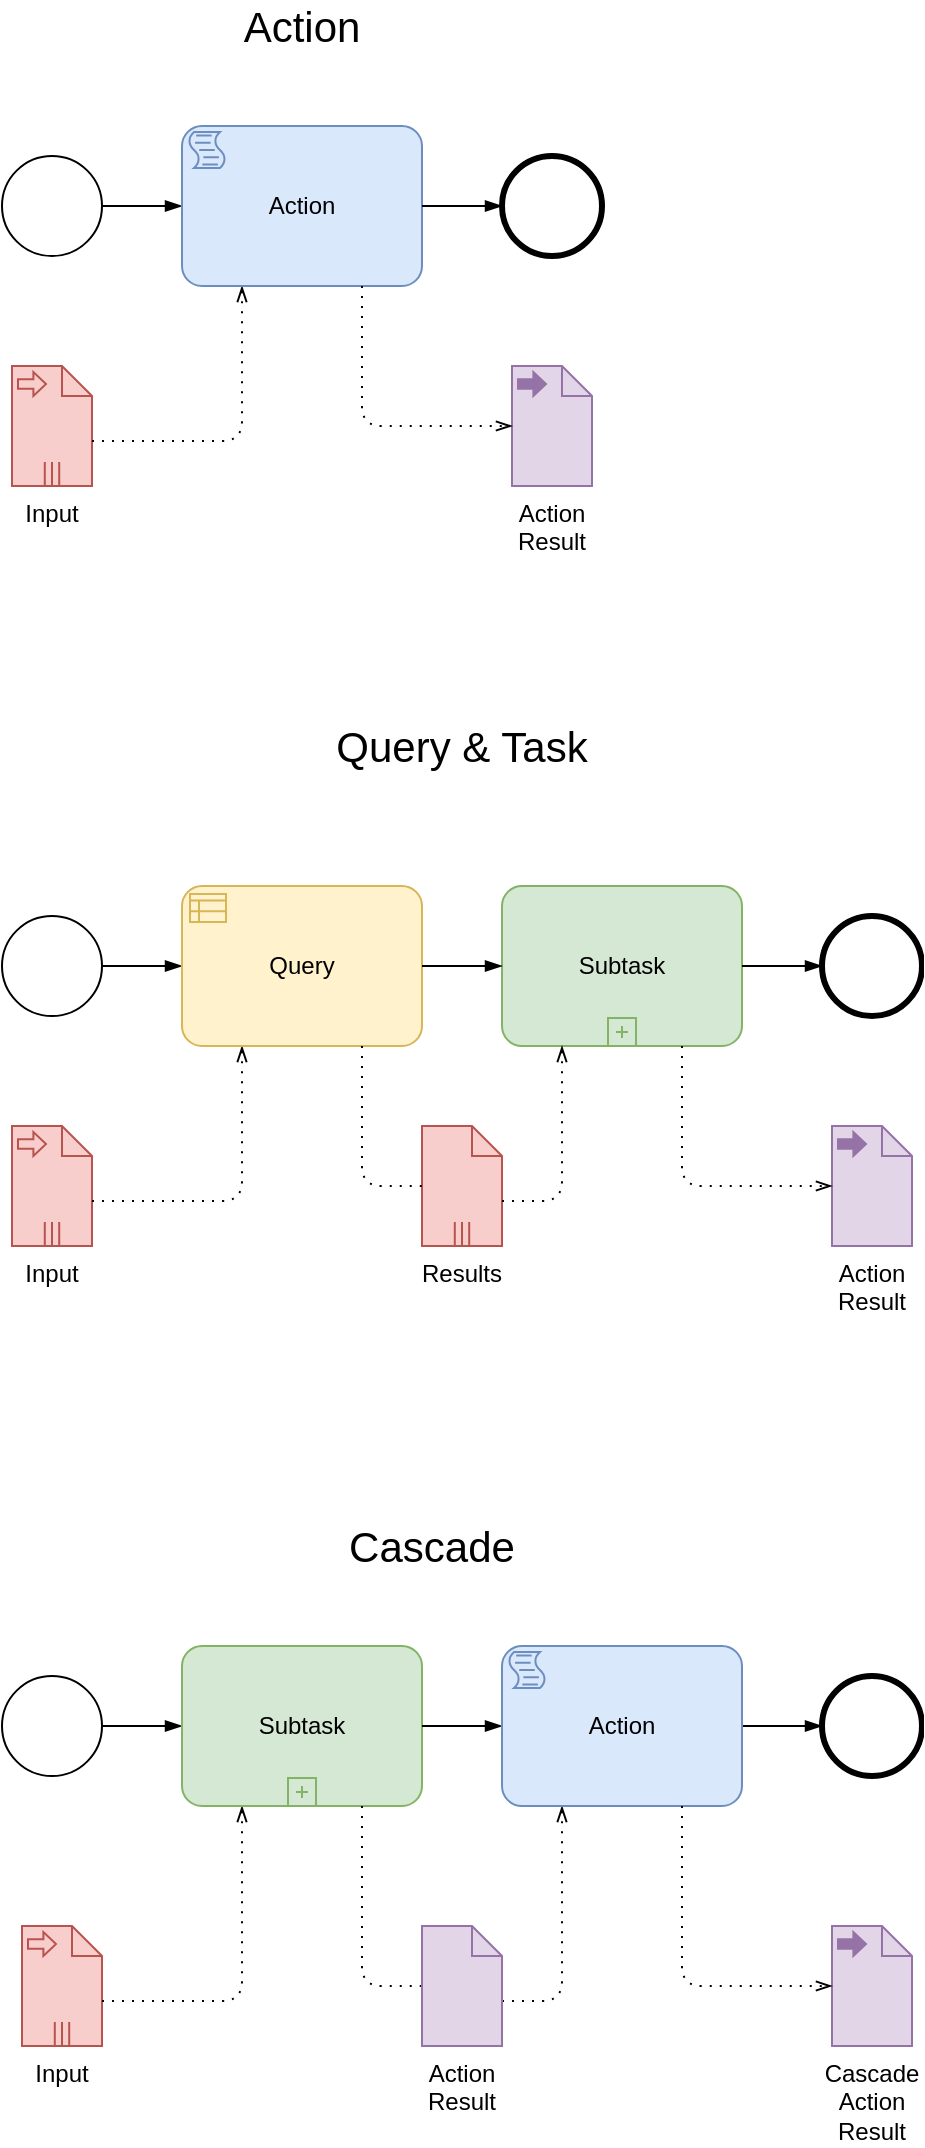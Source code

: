<mxfile version="15.5.0" type="github" pages="8">
  <diagram name="KF - Simple" id="fhEgflSGZdiI8ixxRhVx">
    <mxGraphModel dx="786" dy="523" grid="1" gridSize="10" guides="1" tooltips="1" connect="1" arrows="1" fold="1" page="1" pageScale="1" pageWidth="827" pageHeight="1169" math="0" shadow="0">
      <root>
        <mxCell id="nFfQH1oDsDnthltbDC3w-0" />
        <mxCell id="nFfQH1oDsDnthltbDC3w-1" parent="nFfQH1oDsDnthltbDC3w-0" />
        <mxCell id="nFfQH1oDsDnthltbDC3w-2" value="Input" style="shape=mxgraph.bpmn.data;labelPosition=center;verticalLabelPosition=bottom;align=center;verticalAlign=top;whiteSpace=wrap;size=15;html=1;bpmnTransferType=input;isCollection=1;fillColor=#f8cecc;strokeColor=#b85450;" parent="nFfQH1oDsDnthltbDC3w-1" vertex="1">
          <mxGeometry x="235" y="280" width="40" height="60" as="geometry" />
        </mxCell>
        <mxCell id="nFfQH1oDsDnthltbDC3w-3" value="" style="edgeStyle=elbowEdgeStyle;fontSize=12;html=1;endFill=0;startFill=0;endSize=6;startSize=6;dashed=1;dashPattern=1 4;endArrow=openThin;startArrow=none;exitX=0;exitY=0;exitDx=40;exitDy=37.5;exitPerimeter=0;entryX=0.25;entryY=1;entryDx=0;entryDy=0;entryPerimeter=0;" parent="nFfQH1oDsDnthltbDC3w-1" source="nFfQH1oDsDnthltbDC3w-2" target="nFfQH1oDsDnthltbDC3w-13" edge="1">
          <mxGeometry width="160" relative="1" as="geometry">
            <mxPoint x="320" y="270" as="sourcePoint" />
            <mxPoint x="400" y="260" as="targetPoint" />
            <Array as="points">
              <mxPoint x="350" y="310" />
              <mxPoint x="380" y="290" />
            </Array>
          </mxGeometry>
        </mxCell>
        <mxCell id="nFfQH1oDsDnthltbDC3w-4" value="" style="points=[[0.145,0.145,0],[0.5,0,0],[0.855,0.145,0],[1,0.5,0],[0.855,0.855,0],[0.5,1,0],[0.145,0.855,0],[0,0.5,0]];shape=mxgraph.bpmn.event;html=1;verticalLabelPosition=bottom;labelBackgroundColor=#ffffff;verticalAlign=top;align=center;perimeter=ellipsePerimeter;outlineConnect=0;aspect=fixed;outline=standard;symbol=general;" parent="nFfQH1oDsDnthltbDC3w-1" vertex="1">
          <mxGeometry x="230" y="175" width="50" height="50" as="geometry" />
        </mxCell>
        <mxCell id="nFfQH1oDsDnthltbDC3w-5" value="" style="edgeStyle=elbowEdgeStyle;fontSize=12;html=1;endArrow=blockThin;endFill=1;exitX=1;exitY=0.5;exitDx=0;exitDy=0;exitPerimeter=0;entryX=0;entryY=0.5;entryDx=0;entryDy=0;entryPerimeter=0;" parent="nFfQH1oDsDnthltbDC3w-1" source="nFfQH1oDsDnthltbDC3w-4" target="nFfQH1oDsDnthltbDC3w-13" edge="1">
          <mxGeometry width="160" relative="1" as="geometry">
            <mxPoint x="320" y="270" as="sourcePoint" />
            <mxPoint x="330" y="200" as="targetPoint" />
          </mxGeometry>
        </mxCell>
        <mxCell id="nFfQH1oDsDnthltbDC3w-6" value="Input" style="shape=mxgraph.bpmn.data;labelPosition=center;verticalLabelPosition=bottom;align=center;verticalAlign=top;whiteSpace=wrap;size=15;html=1;bpmnTransferType=input;isCollection=1;fillColor=#f8cecc;strokeColor=#b85450;" parent="nFfQH1oDsDnthltbDC3w-1" vertex="1">
          <mxGeometry x="235" y="660" width="40" height="60" as="geometry" />
        </mxCell>
        <mxCell id="nFfQH1oDsDnthltbDC3w-7" value="" style="edgeStyle=elbowEdgeStyle;fontSize=12;html=1;endFill=0;startFill=0;endSize=6;startSize=6;dashed=1;dashPattern=1 4;endArrow=openThin;startArrow=none;exitX=0;exitY=0;exitDx=40;exitDy=37.5;exitPerimeter=0;entryX=0.25;entryY=1;entryDx=0;entryDy=0;entryPerimeter=0;" parent="nFfQH1oDsDnthltbDC3w-1" source="nFfQH1oDsDnthltbDC3w-6" target="nFfQH1oDsDnthltbDC3w-11" edge="1">
          <mxGeometry width="160" relative="1" as="geometry">
            <mxPoint x="320" y="650" as="sourcePoint" />
            <mxPoint x="410" y="640" as="targetPoint" />
            <Array as="points">
              <mxPoint x="350" y="660" />
            </Array>
          </mxGeometry>
        </mxCell>
        <mxCell id="nFfQH1oDsDnthltbDC3w-8" value="" style="points=[[0.145,0.145,0],[0.5,0,0],[0.855,0.145,0],[1,0.5,0],[0.855,0.855,0],[0.5,1,0],[0.145,0.855,0],[0,0.5,0]];shape=mxgraph.bpmn.event;html=1;verticalLabelPosition=bottom;labelBackgroundColor=#ffffff;verticalAlign=top;align=center;perimeter=ellipsePerimeter;outlineConnect=0;aspect=fixed;outline=standard;symbol=general;" parent="nFfQH1oDsDnthltbDC3w-1" vertex="1">
          <mxGeometry x="230" y="555" width="50" height="50" as="geometry" />
        </mxCell>
        <mxCell id="nFfQH1oDsDnthltbDC3w-9" value="" style="edgeStyle=elbowEdgeStyle;fontSize=12;html=1;endArrow=blockThin;endFill=1;exitX=1;exitY=0.5;exitDx=0;exitDy=0;exitPerimeter=0;entryX=0;entryY=0.5;entryDx=0;entryDy=0;entryPerimeter=0;" parent="nFfQH1oDsDnthltbDC3w-1" source="nFfQH1oDsDnthltbDC3w-8" target="nFfQH1oDsDnthltbDC3w-11" edge="1">
          <mxGeometry width="160" relative="1" as="geometry">
            <mxPoint x="320" y="650" as="sourcePoint" />
            <mxPoint x="330" y="580" as="targetPoint" />
          </mxGeometry>
        </mxCell>
        <mxCell id="nFfQH1oDsDnthltbDC3w-10" value="Subtask" style="points=[[0.25,0,0],[0.5,0,0],[0.75,0,0],[1,0.25,0],[1,0.5,0],[1,0.75,0],[0.75,1,0],[0.5,1,0],[0.25,1,0],[0,0.75,0],[0,0.5,0],[0,0.25,0]];shape=mxgraph.bpmn.task;whiteSpace=wrap;rectStyle=rounded;size=10;taskMarker=abstract;isLoopSub=1;fillColor=#d5e8d4;strokeColor=#82b366;" parent="nFfQH1oDsDnthltbDC3w-1" vertex="1">
          <mxGeometry x="480" y="540" width="120" height="80" as="geometry" />
        </mxCell>
        <mxCell id="nFfQH1oDsDnthltbDC3w-11" value="Query" style="points=[[0.25,0,0],[0.5,0,0],[0.75,0,0],[1,0.25,0],[1,0.5,0],[1,0.75,0],[0.75,1,0],[0.5,1,0],[0.25,1,0],[0,0.75,0],[0,0.5,0],[0,0.25,0]];shape=mxgraph.bpmn.task;whiteSpace=wrap;rectStyle=rounded;size=10;taskMarker=businessRule;fillColor=#fff2cc;strokeColor=#d6b656;" parent="nFfQH1oDsDnthltbDC3w-1" vertex="1">
          <mxGeometry x="320" y="540" width="120" height="80" as="geometry" />
        </mxCell>
        <mxCell id="nFfQH1oDsDnthltbDC3w-12" value="" style="edgeStyle=elbowEdgeStyle;fontSize=12;html=1;endArrow=blockThin;endFill=1;exitX=1;exitY=0.5;exitDx=0;exitDy=0;exitPerimeter=0;entryX=0;entryY=0.5;entryDx=0;entryDy=0;entryPerimeter=0;" parent="nFfQH1oDsDnthltbDC3w-1" source="nFfQH1oDsDnthltbDC3w-11" target="nFfQH1oDsDnthltbDC3w-10" edge="1">
          <mxGeometry width="160" relative="1" as="geometry">
            <mxPoint x="290" y="590" as="sourcePoint" />
            <mxPoint x="340" y="590" as="targetPoint" />
          </mxGeometry>
        </mxCell>
        <mxCell id="nFfQH1oDsDnthltbDC3w-13" value="Action" style="points=[[0.25,0,0],[0.5,0,0],[0.75,0,0],[1,0.25,0],[1,0.5,0],[1,0.75,0],[0.75,1,0],[0.5,1,0],[0.25,1,0],[0,0.75,0],[0,0.5,0],[0,0.25,0]];shape=mxgraph.bpmn.task;whiteSpace=wrap;rectStyle=rounded;size=10;taskMarker=script;fillColor=#dae8fc;strokeColor=#6c8ebf;" parent="nFfQH1oDsDnthltbDC3w-1" vertex="1">
          <mxGeometry x="320" y="160" width="120" height="80" as="geometry" />
        </mxCell>
        <mxCell id="nFfQH1oDsDnthltbDC3w-16" value="Results" style="shape=mxgraph.bpmn.data;labelPosition=center;verticalLabelPosition=bottom;align=center;verticalAlign=top;whiteSpace=wrap;size=15;html=1;bpmnTransferType=none;isCollection=1;fillColor=#f8cecc;strokeColor=#b85450;" parent="nFfQH1oDsDnthltbDC3w-1" vertex="1">
          <mxGeometry x="440" y="660" width="40" height="60" as="geometry" />
        </mxCell>
        <mxCell id="nFfQH1oDsDnthltbDC3w-17" value="" style="edgeStyle=elbowEdgeStyle;fontSize=12;html=1;endFill=0;startFill=0;endSize=6;startSize=6;dashed=1;dashPattern=1 4;endArrow=openThin;startArrow=none;exitX=0;exitY=0;exitDx=40;exitDy=37.5;exitPerimeter=0;entryX=0.25;entryY=1;entryDx=0;entryDy=0;entryPerimeter=0;" parent="nFfQH1oDsDnthltbDC3w-1" source="nFfQH1oDsDnthltbDC3w-16" target="nFfQH1oDsDnthltbDC3w-10" edge="1">
          <mxGeometry width="160" relative="1" as="geometry">
            <mxPoint x="290" y="727.5" as="sourcePoint" />
            <mxPoint x="360" y="630" as="targetPoint" />
            <Array as="points">
              <mxPoint x="510" y="670" />
            </Array>
          </mxGeometry>
        </mxCell>
        <mxCell id="nFfQH1oDsDnthltbDC3w-18" value="" style="edgeStyle=elbowEdgeStyle;fontSize=12;html=1;endFill=0;startFill=0;endSize=6;startSize=6;dashed=1;dashPattern=1 4;endArrow=none;startArrow=none;exitX=0.75;exitY=1;exitDx=0;exitDy=0;exitPerimeter=0;entryX=0;entryY=0.5;entryDx=0;entryDy=0;entryPerimeter=0;" parent="nFfQH1oDsDnthltbDC3w-1" source="nFfQH1oDsDnthltbDC3w-11" target="nFfQH1oDsDnthltbDC3w-16" edge="1">
          <mxGeometry width="160" relative="1" as="geometry">
            <mxPoint x="320" y="650" as="sourcePoint" />
            <mxPoint x="480" y="650" as="targetPoint" />
            <Array as="points">
              <mxPoint x="410" y="670" />
            </Array>
          </mxGeometry>
        </mxCell>
        <mxCell id="nFfQH1oDsDnthltbDC3w-22" value="" style="points=[[0.145,0.145,0],[0.5,0,0],[0.855,0.145,0],[1,0.5,0],[0.855,0.855,0],[0.5,1,0],[0.145,0.855,0],[0,0.5,0]];shape=mxgraph.bpmn.event;html=1;verticalLabelPosition=bottom;labelBackgroundColor=#ffffff;verticalAlign=top;align=center;perimeter=ellipsePerimeter;outlineConnect=0;aspect=fixed;outline=end;symbol=terminate2;" parent="nFfQH1oDsDnthltbDC3w-1" vertex="1">
          <mxGeometry x="480" y="175" width="50" height="50" as="geometry" />
        </mxCell>
        <mxCell id="nFfQH1oDsDnthltbDC3w-23" value="" style="edgeStyle=elbowEdgeStyle;fontSize=12;html=1;endArrow=blockThin;endFill=1;exitX=1;exitY=0.5;exitDx=0;exitDy=0;exitPerimeter=0;entryX=0;entryY=0.5;entryDx=0;entryDy=0;entryPerimeter=0;" parent="nFfQH1oDsDnthltbDC3w-1" source="nFfQH1oDsDnthltbDC3w-13" target="nFfQH1oDsDnthltbDC3w-22" edge="1">
          <mxGeometry width="160" relative="1" as="geometry">
            <mxPoint x="290" y="590" as="sourcePoint" />
            <mxPoint x="330" y="590" as="targetPoint" />
          </mxGeometry>
        </mxCell>
        <mxCell id="nFfQH1oDsDnthltbDC3w-24" value="" style="points=[[0.145,0.145,0],[0.5,0,0],[0.855,0.145,0],[1,0.5,0],[0.855,0.855,0],[0.5,1,0],[0.145,0.855,0],[0,0.5,0]];shape=mxgraph.bpmn.event;html=1;verticalLabelPosition=bottom;labelBackgroundColor=#ffffff;verticalAlign=top;align=center;perimeter=ellipsePerimeter;outlineConnect=0;aspect=fixed;outline=end;symbol=terminate2;" parent="nFfQH1oDsDnthltbDC3w-1" vertex="1">
          <mxGeometry x="640" y="555" width="50" height="50" as="geometry" />
        </mxCell>
        <mxCell id="nFfQH1oDsDnthltbDC3w-25" value="" style="edgeStyle=elbowEdgeStyle;fontSize=12;html=1;endArrow=blockThin;endFill=1;exitX=1;exitY=0.5;exitDx=0;exitDy=0;exitPerimeter=0;entryX=0;entryY=0.5;entryDx=0;entryDy=0;entryPerimeter=0;" parent="nFfQH1oDsDnthltbDC3w-1" source="nFfQH1oDsDnthltbDC3w-10" target="nFfQH1oDsDnthltbDC3w-24" edge="1">
          <mxGeometry width="160" relative="1" as="geometry">
            <mxPoint x="450" y="210" as="sourcePoint" />
            <mxPoint x="650" y="210" as="targetPoint" />
          </mxGeometry>
        </mxCell>
        <mxCell id="ovObVoZkO211Z4JgTHdJ-0" value="Input" style="shape=mxgraph.bpmn.data;labelPosition=center;verticalLabelPosition=bottom;align=center;verticalAlign=top;whiteSpace=wrap;size=15;html=1;bpmnTransferType=input;isCollection=1;fillColor=#f8cecc;strokeColor=#b85450;" parent="nFfQH1oDsDnthltbDC3w-1" vertex="1">
          <mxGeometry x="240" y="1060" width="40" height="60" as="geometry" />
        </mxCell>
        <mxCell id="ovObVoZkO211Z4JgTHdJ-1" value="" style="edgeStyle=elbowEdgeStyle;fontSize=12;html=1;endFill=0;startFill=0;endSize=6;startSize=6;dashed=1;dashPattern=1 4;endArrow=openThin;startArrow=none;exitX=0;exitY=0;exitDx=40;exitDy=37.5;exitPerimeter=0;entryX=0.25;entryY=1;entryDx=0;entryDy=0;entryPerimeter=0;" parent="nFfQH1oDsDnthltbDC3w-1" source="ovObVoZkO211Z4JgTHdJ-0" edge="1">
          <mxGeometry width="160" relative="1" as="geometry">
            <mxPoint x="320" y="1030" as="sourcePoint" />
            <mxPoint x="350" y="1000" as="targetPoint" />
            <Array as="points">
              <mxPoint x="350" y="1040" />
            </Array>
          </mxGeometry>
        </mxCell>
        <mxCell id="ovObVoZkO211Z4JgTHdJ-2" value="" style="points=[[0.145,0.145,0],[0.5,0,0],[0.855,0.145,0],[1,0.5,0],[0.855,0.855,0],[0.5,1,0],[0.145,0.855,0],[0,0.5,0]];shape=mxgraph.bpmn.event;html=1;verticalLabelPosition=bottom;labelBackgroundColor=#ffffff;verticalAlign=top;align=center;perimeter=ellipsePerimeter;outlineConnect=0;aspect=fixed;outline=standard;symbol=general;" parent="nFfQH1oDsDnthltbDC3w-1" vertex="1">
          <mxGeometry x="230" y="935" width="50" height="50" as="geometry" />
        </mxCell>
        <mxCell id="ovObVoZkO211Z4JgTHdJ-3" value="" style="edgeStyle=elbowEdgeStyle;fontSize=12;html=1;endArrow=blockThin;endFill=1;exitX=1;exitY=0.5;exitDx=0;exitDy=0;exitPerimeter=0;entryX=0;entryY=0.5;entryDx=0;entryDy=0;entryPerimeter=0;" parent="nFfQH1oDsDnthltbDC3w-1" source="ovObVoZkO211Z4JgTHdJ-2" target="ovObVoZkO211Z4JgTHdJ-4" edge="1">
          <mxGeometry width="160" relative="1" as="geometry">
            <mxPoint x="320" y="1030" as="sourcePoint" />
            <mxPoint x="320" y="960" as="targetPoint" />
          </mxGeometry>
        </mxCell>
        <mxCell id="ovObVoZkO211Z4JgTHdJ-4" value="Subtask" style="points=[[0.25,0,0],[0.5,0,0],[0.75,0,0],[1,0.25,0],[1,0.5,0],[1,0.75,0],[0.75,1,0],[0.5,1,0],[0.25,1,0],[0,0.75,0],[0,0.5,0],[0,0.25,0]];shape=mxgraph.bpmn.task;whiteSpace=wrap;rectStyle=rounded;size=10;taskMarker=abstract;isLoopSub=1;fillColor=#d5e8d4;strokeColor=#82b366;" parent="nFfQH1oDsDnthltbDC3w-1" vertex="1">
          <mxGeometry x="320" y="920" width="120" height="80" as="geometry" />
        </mxCell>
        <mxCell id="ovObVoZkO211Z4JgTHdJ-6" value="" style="edgeStyle=elbowEdgeStyle;fontSize=12;html=1;endArrow=blockThin;endFill=1;exitX=1;exitY=0.5;exitDx=0;exitDy=0;exitPerimeter=0;entryX=0;entryY=0.5;entryDx=0;entryDy=0;entryPerimeter=0;" parent="nFfQH1oDsDnthltbDC3w-1" source="ovObVoZkO211Z4JgTHdJ-4" target="ovObVoZkO211Z4JgTHdJ-12" edge="1">
          <mxGeometry width="160" relative="1" as="geometry">
            <mxPoint x="440" y="960" as="sourcePoint" />
            <mxPoint x="340" y="970" as="targetPoint" />
          </mxGeometry>
        </mxCell>
        <mxCell id="ovObVoZkO211Z4JgTHdJ-8" value="" style="edgeStyle=elbowEdgeStyle;fontSize=12;html=1;endFill=0;startFill=0;endSize=6;startSize=6;dashed=1;dashPattern=1 4;endArrow=openThin;startArrow=none;exitX=0;exitY=0;exitDx=40;exitDy=37.5;exitPerimeter=0;entryX=0.25;entryY=1;entryDx=0;entryDy=0;entryPerimeter=0;" parent="nFfQH1oDsDnthltbDC3w-1" source="ovObVoZkO211Z4JgTHdJ-22" target="ovObVoZkO211Z4JgTHdJ-12" edge="1">
          <mxGeometry width="160" relative="1" as="geometry">
            <mxPoint x="290" y="1107.5" as="sourcePoint" />
            <mxPoint x="390" y="1060" as="targetPoint" />
            <Array as="points">
              <mxPoint x="510" y="1030" />
              <mxPoint x="580" y="880" />
              <mxPoint x="550" y="880" />
              <mxPoint x="400" y="1060" />
              <mxPoint x="510" y="1050" />
            </Array>
          </mxGeometry>
        </mxCell>
        <mxCell id="ovObVoZkO211Z4JgTHdJ-9" value="" style="edgeStyle=elbowEdgeStyle;fontSize=12;html=1;endFill=0;startFill=0;endSize=6;startSize=6;dashed=1;dashPattern=1 4;endArrow=none;startArrow=none;exitX=0.75;exitY=1;exitDx=0;exitDy=0;exitPerimeter=0;entryX=0;entryY=0.5;entryDx=0;entryDy=0;entryPerimeter=0;" parent="nFfQH1oDsDnthltbDC3w-1" target="ovObVoZkO211Z4JgTHdJ-22" edge="1">
          <mxGeometry width="160" relative="1" as="geometry">
            <mxPoint x="410" y="1000" as="sourcePoint" />
            <mxPoint x="480" y="1030" as="targetPoint" />
            <Array as="points">
              <mxPoint x="410" y="1050" />
            </Array>
          </mxGeometry>
        </mxCell>
        <mxCell id="ovObVoZkO211Z4JgTHdJ-10" value="" style="points=[[0.145,0.145,0],[0.5,0,0],[0.855,0.145,0],[1,0.5,0],[0.855,0.855,0],[0.5,1,0],[0.145,0.855,0],[0,0.5,0]];shape=mxgraph.bpmn.event;html=1;verticalLabelPosition=bottom;labelBackgroundColor=#ffffff;verticalAlign=top;align=center;perimeter=ellipsePerimeter;outlineConnect=0;aspect=fixed;outline=end;symbol=terminate2;" parent="nFfQH1oDsDnthltbDC3w-1" vertex="1">
          <mxGeometry x="640" y="935" width="50" height="50" as="geometry" />
        </mxCell>
        <mxCell id="ovObVoZkO211Z4JgTHdJ-11" value="" style="edgeStyle=elbowEdgeStyle;fontSize=12;html=1;endArrow=blockThin;endFill=1;exitX=1;exitY=0.5;exitDx=0;exitDy=0;exitPerimeter=0;entryX=0;entryY=0.5;entryDx=0;entryDy=0;entryPerimeter=0;" parent="nFfQH1oDsDnthltbDC3w-1" source="ovObVoZkO211Z4JgTHdJ-12" target="ovObVoZkO211Z4JgTHdJ-10" edge="1">
          <mxGeometry width="160" relative="1" as="geometry">
            <mxPoint x="450" y="590" as="sourcePoint" />
            <mxPoint x="650" y="590" as="targetPoint" />
          </mxGeometry>
        </mxCell>
        <mxCell id="ovObVoZkO211Z4JgTHdJ-12" value="Action" style="points=[[0.25,0,0],[0.5,0,0],[0.75,0,0],[1,0.25,0],[1,0.5,0],[1,0.75,0],[0.75,1,0],[0.5,1,0],[0.25,1,0],[0,0.75,0],[0,0.5,0],[0,0.25,0]];shape=mxgraph.bpmn.task;whiteSpace=wrap;rectStyle=rounded;size=10;taskMarker=script;fillColor=#dae8fc;strokeColor=#6c8ebf;" parent="nFfQH1oDsDnthltbDC3w-1" vertex="1">
          <mxGeometry x="480" y="920" width="120" height="80" as="geometry" />
        </mxCell>
        <mxCell id="ovObVoZkO211Z4JgTHdJ-13" value="&lt;font style=&quot;font-size: 21px&quot;&gt;Action&lt;/font&gt;" style="text;html=1;strokeColor=none;fillColor=none;align=center;verticalAlign=middle;whiteSpace=wrap;rounded=0;" parent="nFfQH1oDsDnthltbDC3w-1" vertex="1">
          <mxGeometry x="360" y="100" width="40" height="20" as="geometry" />
        </mxCell>
        <mxCell id="ovObVoZkO211Z4JgTHdJ-14" value="&lt;font style=&quot;font-size: 21px&quot;&gt;Query &amp;amp; Task&lt;/font&gt;" style="text;html=1;strokeColor=none;fillColor=none;align=center;verticalAlign=middle;whiteSpace=wrap;rounded=0;" parent="nFfQH1oDsDnthltbDC3w-1" vertex="1">
          <mxGeometry x="375" y="460" width="170" height="20" as="geometry" />
        </mxCell>
        <mxCell id="ovObVoZkO211Z4JgTHdJ-15" value="&lt;font style=&quot;font-size: 21px&quot;&gt;Cascade&lt;/font&gt;" style="text;html=1;strokeColor=none;fillColor=none;align=center;verticalAlign=middle;whiteSpace=wrap;rounded=0;" parent="nFfQH1oDsDnthltbDC3w-1" vertex="1">
          <mxGeometry x="360" y="860" width="170" height="20" as="geometry" />
        </mxCell>
        <mxCell id="ovObVoZkO211Z4JgTHdJ-16" value="Action Result" style="shape=mxgraph.bpmn.data;labelPosition=center;verticalLabelPosition=bottom;align=center;verticalAlign=top;whiteSpace=wrap;size=15;html=1;bpmnTransferType=output;fillColor=#e1d5e7;strokeColor=#9673a6;" parent="nFfQH1oDsDnthltbDC3w-1" vertex="1">
          <mxGeometry x="485" y="280" width="40" height="60" as="geometry" />
        </mxCell>
        <mxCell id="ovObVoZkO211Z4JgTHdJ-17" value="" style="edgeStyle=elbowEdgeStyle;fontSize=12;html=1;endFill=0;startFill=0;endSize=6;startSize=6;dashed=1;dashPattern=1 4;endArrow=openThin;startArrow=none;exitX=0.75;exitY=1;exitDx=0;exitDy=0;exitPerimeter=0;entryX=0;entryY=0.5;entryDx=0;entryDy=0;entryPerimeter=0;" parent="nFfQH1oDsDnthltbDC3w-1" source="nFfQH1oDsDnthltbDC3w-13" target="ovObVoZkO211Z4JgTHdJ-16" edge="1">
          <mxGeometry width="160" relative="1" as="geometry">
            <mxPoint x="285" y="347.5" as="sourcePoint" />
            <mxPoint x="470" y="340" as="targetPoint" />
            <Array as="points">
              <mxPoint x="410" y="280" />
              <mxPoint x="390" y="300" />
            </Array>
          </mxGeometry>
        </mxCell>
        <mxCell id="ovObVoZkO211Z4JgTHdJ-18" value="Action Result" style="shape=mxgraph.bpmn.data;labelPosition=center;verticalLabelPosition=bottom;align=center;verticalAlign=top;whiteSpace=wrap;size=15;html=1;bpmnTransferType=output;fillColor=#e1d5e7;strokeColor=#9673a6;" parent="nFfQH1oDsDnthltbDC3w-1" vertex="1">
          <mxGeometry x="645" y="660" width="40" height="60" as="geometry" />
        </mxCell>
        <mxCell id="ovObVoZkO211Z4JgTHdJ-19" value="" style="edgeStyle=elbowEdgeStyle;fontSize=12;html=1;endFill=0;startFill=0;endSize=6;startSize=6;dashed=1;dashPattern=1 4;endArrow=openThin;startArrow=none;exitX=0.75;exitY=1;exitDx=0;exitDy=0;exitPerimeter=0;entryX=0;entryY=0.5;entryDx=0;entryDy=0;entryPerimeter=0;" parent="nFfQH1oDsDnthltbDC3w-1" source="nFfQH1oDsDnthltbDC3w-10" target="ovObVoZkO211Z4JgTHdJ-18" edge="1">
          <mxGeometry width="160" relative="1" as="geometry">
            <mxPoint x="570" y="640" as="sourcePoint" />
            <mxPoint x="630" y="740" as="targetPoint" />
            <Array as="points">
              <mxPoint x="570" y="680" />
              <mxPoint x="550" y="700" />
            </Array>
          </mxGeometry>
        </mxCell>
        <mxCell id="ovObVoZkO211Z4JgTHdJ-20" value="Cascade Action Result" style="shape=mxgraph.bpmn.data;labelPosition=center;verticalLabelPosition=bottom;align=center;verticalAlign=top;whiteSpace=wrap;size=15;html=1;bpmnTransferType=output;fillColor=#e1d5e7;strokeColor=#9673a6;" parent="nFfQH1oDsDnthltbDC3w-1" vertex="1">
          <mxGeometry x="645" y="1060" width="40" height="60" as="geometry" />
        </mxCell>
        <mxCell id="ovObVoZkO211Z4JgTHdJ-21" value="" style="edgeStyle=elbowEdgeStyle;fontSize=12;html=1;endFill=0;startFill=0;endSize=6;startSize=6;dashed=1;dashPattern=1 4;endArrow=openThin;startArrow=none;exitX=0.75;exitY=1;exitDx=0;exitDy=0;exitPerimeter=0;entryX=0;entryY=0.5;entryDx=0;entryDy=0;entryPerimeter=0;" parent="nFfQH1oDsDnthltbDC3w-1" source="ovObVoZkO211Z4JgTHdJ-12" target="ovObVoZkO211Z4JgTHdJ-20" edge="1">
          <mxGeometry width="160" relative="1" as="geometry">
            <mxPoint x="570" y="1020" as="sourcePoint" />
            <mxPoint x="630" y="1140" as="targetPoint" />
            <Array as="points">
              <mxPoint x="570" y="1080" />
              <mxPoint x="550" y="1100" />
            </Array>
          </mxGeometry>
        </mxCell>
        <mxCell id="ovObVoZkO211Z4JgTHdJ-22" value="Action Result" style="shape=mxgraph.bpmn.data;labelPosition=center;verticalLabelPosition=bottom;align=center;verticalAlign=top;whiteSpace=wrap;size=15;html=1;fillColor=#e1d5e7;strokeColor=#9673a6;" parent="nFfQH1oDsDnthltbDC3w-1" vertex="1">
          <mxGeometry x="440" y="1060" width="40" height="60" as="geometry" />
        </mxCell>
      </root>
    </mxGraphModel>
  </diagram>
  <diagram name="KF - Parallel" id="6R5o1tvLAGy3xoPJGrVF">
    <mxGraphModel dx="786" dy="523" grid="1" gridSize="10" guides="1" tooltips="1" connect="1" arrows="1" fold="1" page="1" pageScale="1" pageWidth="827" pageHeight="1169" math="0" shadow="0">
      <root>
        <mxCell id="TbVrDhdONfrteBPbLwcs-0" />
        <mxCell id="TbVrDhdONfrteBPbLwcs-1" parent="TbVrDhdONfrteBPbLwcs-0" />
        <mxCell id="TbVrDhdONfrteBPbLwcs-2" value="Input" style="shape=mxgraph.bpmn.data;labelPosition=center;verticalLabelPosition=bottom;align=center;verticalAlign=top;whiteSpace=wrap;size=15;html=1;bpmnTransferType=input;isCollection=1;fillColor=#f8cecc;strokeColor=#b85450;" parent="TbVrDhdONfrteBPbLwcs-1" vertex="1">
          <mxGeometry x="145" y="310" width="40" height="60" as="geometry" />
        </mxCell>
        <mxCell id="TbVrDhdONfrteBPbLwcs-3" value="" style="edgeStyle=elbowEdgeStyle;fontSize=12;html=1;endFill=0;startFill=0;endSize=6;startSize=6;dashed=1;dashPattern=1 4;endArrow=openThin;startArrow=none;exitX=0;exitY=0;exitDx=40;exitDy=37.5;exitPerimeter=0;entryX=0.25;entryY=1;entryDx=0;entryDy=0;entryPerimeter=0;" parent="TbVrDhdONfrteBPbLwcs-1" source="TbVrDhdONfrteBPbLwcs-2" target="TbVrDhdONfrteBPbLwcs-13" edge="1">
          <mxGeometry width="160" relative="1" as="geometry">
            <mxPoint x="230" y="430" as="sourcePoint" />
            <mxPoint x="260" y="400" as="targetPoint" />
            <Array as="points">
              <mxPoint x="260" y="330" />
              <mxPoint x="270" y="348" />
              <mxPoint x="290" y="390" />
            </Array>
          </mxGeometry>
        </mxCell>
        <mxCell id="TbVrDhdONfrteBPbLwcs-4" value="" style="points=[[0.145,0.145,0],[0.5,0,0],[0.855,0.145,0],[1,0.5,0],[0.855,0.855,0],[0.5,1,0],[0.145,0.855,0],[0,0.5,0]];shape=mxgraph.bpmn.event;html=1;verticalLabelPosition=bottom;labelBackgroundColor=#ffffff;verticalAlign=top;align=center;perimeter=ellipsePerimeter;outlineConnect=0;aspect=fixed;outline=standard;symbol=general;" parent="TbVrDhdONfrteBPbLwcs-1" vertex="1">
          <mxGeometry x="140" y="215" width="50" height="50" as="geometry" />
        </mxCell>
        <mxCell id="TbVrDhdONfrteBPbLwcs-5" value="" style="edgeStyle=elbowEdgeStyle;fontSize=12;html=1;endArrow=blockThin;endFill=1;exitX=1;exitY=0.5;exitDx=0;exitDy=0;exitPerimeter=0;entryX=0;entryY=0.5;entryDx=0;entryDy=0;entryPerimeter=0;" parent="TbVrDhdONfrteBPbLwcs-1" source="TbVrDhdONfrteBPbLwcs-4" target="TbVrDhdONfrteBPbLwcs-13" edge="1">
          <mxGeometry width="160" relative="1" as="geometry">
            <mxPoint x="230" y="310" as="sourcePoint" />
            <mxPoint x="230" y="240" as="targetPoint" />
          </mxGeometry>
        </mxCell>
        <mxCell id="TbVrDhdONfrteBPbLwcs-6" value="" style="edgeStyle=elbowEdgeStyle;fontSize=12;html=1;endArrow=blockThin;endFill=1;exitX=1;exitY=0.5;exitDx=0;exitDy=0;exitPerimeter=0;entryX=0;entryY=0.5;entryDx=0;entryDy=0;entryPerimeter=0;" parent="TbVrDhdONfrteBPbLwcs-1" source="TbVrDhdONfrteBPbLwcs-13" target="TbVrDhdONfrteBPbLwcs-10" edge="1">
          <mxGeometry width="160" relative="1" as="geometry">
            <mxPoint x="350" y="240" as="sourcePoint" />
            <mxPoint x="390" y="240" as="targetPoint" />
          </mxGeometry>
        </mxCell>
        <mxCell id="TbVrDhdONfrteBPbLwcs-10" value="" style="points=[[0.145,0.145,0],[0.5,0,0],[0.855,0.145,0],[1,0.5,0],[0.855,0.855,0],[0.5,1,0],[0.145,0.855,0],[0,0.5,0]];shape=mxgraph.bpmn.event;html=1;verticalLabelPosition=bottom;labelBackgroundColor=#ffffff;verticalAlign=top;align=center;perimeter=ellipsePerimeter;outlineConnect=0;aspect=fixed;outline=end;symbol=terminate2;" parent="TbVrDhdONfrteBPbLwcs-1" vertex="1">
          <mxGeometry x="389" y="215" width="50" height="50" as="geometry" />
        </mxCell>
        <mxCell id="TbVrDhdONfrteBPbLwcs-13" value="Subtask" style="points=[[0.25,0,0],[0.5,0,0],[0.75,0,0],[1,0.25,0],[1,0.5,0],[1,0.75,0],[0.75,1,0],[0.5,1,0],[0.25,1,0],[0,0.75,0],[0,0.5,0],[0,0.25,0]];shape=mxgraph.bpmn.task;whiteSpace=wrap;rectStyle=rounded;size=10;taskMarker=abstract;isLoopSub=1;isLoopMultiParallel=1;fillColor=#d5e8d4;strokeColor=#82b366;" parent="TbVrDhdONfrteBPbLwcs-1" vertex="1">
          <mxGeometry x="230" y="200" width="120" height="80" as="geometry" />
        </mxCell>
        <mxCell id="WCBKOlzYUTC4CRePdYHy-0" value="&lt;font style=&quot;font-size: 21px&quot;&gt;ForEach&lt;br&gt;&lt;/font&gt;" style="text;html=1;strokeColor=none;fillColor=none;align=center;verticalAlign=middle;whiteSpace=wrap;rounded=0;" parent="TbVrDhdONfrteBPbLwcs-1" vertex="1">
          <mxGeometry x="205" y="150" width="170" height="20" as="geometry" />
        </mxCell>
        <mxCell id="zFvR7gsKxF04JPVWDRAF-0" value="Action Results" style="shape=mxgraph.bpmn.data;labelPosition=center;verticalLabelPosition=bottom;align=center;verticalAlign=top;whiteSpace=wrap;size=15;html=1;bpmnTransferType=output;isCollection=1;fillColor=#e1d5e7;strokeColor=#9673a6;" parent="TbVrDhdONfrteBPbLwcs-1" vertex="1">
          <mxGeometry x="394" y="310" width="40" height="60" as="geometry" />
        </mxCell>
        <mxCell id="zFvR7gsKxF04JPVWDRAF-1" value="" style="edgeStyle=elbowEdgeStyle;fontSize=12;html=1;endFill=0;startFill=0;endSize=6;startSize=6;dashed=1;dashPattern=1 4;endArrow=openThin;startArrow=none;exitX=0.75;exitY=1;exitDx=0;exitDy=0;exitPerimeter=0;" parent="TbVrDhdONfrteBPbLwcs-1" source="TbVrDhdONfrteBPbLwcs-13" edge="1">
          <mxGeometry width="160" relative="1" as="geometry">
            <mxPoint x="195" y="357.5" as="sourcePoint" />
            <mxPoint x="390" y="350" as="targetPoint" />
            <Array as="points">
              <mxPoint x="320" y="300" />
              <mxPoint x="270" y="340" />
              <mxPoint x="280" y="358" />
              <mxPoint x="300" y="400" />
            </Array>
          </mxGeometry>
        </mxCell>
        <mxCell id="gc5mAXdNCKYZ-8tIMWKu-0" value="Input" style="shape=mxgraph.bpmn.data;labelPosition=center;verticalLabelPosition=bottom;align=center;verticalAlign=top;whiteSpace=wrap;size=15;html=1;bpmnTransferType=input;isCollection=1;fillColor=#f8cecc;strokeColor=#b85450;" parent="TbVrDhdONfrteBPbLwcs-1" vertex="1">
          <mxGeometry x="60" y="1050" width="40" height="60" as="geometry" />
        </mxCell>
        <mxCell id="gc5mAXdNCKYZ-8tIMWKu-1" value="" style="edgeStyle=elbowEdgeStyle;fontSize=12;html=1;endFill=0;startFill=0;endSize=6;startSize=6;dashed=1;dashPattern=1 4;endArrow=openThin;startArrow=none;exitX=0.5;exitY=0;exitDx=0;exitDy=0;exitPerimeter=0;entryX=0.25;entryY=1;entryDx=0;entryDy=0;entryPerimeter=0;elbow=vertical;" parent="TbVrDhdONfrteBPbLwcs-1" source="gc5mAXdNCKYZ-8tIMWKu-0" target="gc5mAXdNCKYZ-8tIMWKu-10" edge="1">
          <mxGeometry width="160" relative="1" as="geometry">
            <mxPoint x="235" y="990" as="sourcePoint" />
            <mxPoint x="240" y="960" as="targetPoint" />
            <Array as="points">
              <mxPoint x="180" y="690" />
              <mxPoint x="90" y="710" />
              <mxPoint x="170" y="680" />
              <mxPoint x="180" y="670" />
              <mxPoint x="140" y="680" />
              <mxPoint x="90" y="790" />
              <mxPoint x="120" y="680" />
              <mxPoint x="60" y="840" />
              <mxPoint x="140" y="680" />
              <mxPoint x="70" y="920" />
              <mxPoint x="110" y="680" />
              <mxPoint x="100" y="850" />
              <mxPoint x="210" y="680" />
            </Array>
          </mxGeometry>
        </mxCell>
        <mxCell id="gc5mAXdNCKYZ-8tIMWKu-2" value="" style="points=[[0.145,0.145,0],[0.5,0,0],[0.855,0.145,0],[1,0.5,0],[0.855,0.855,0],[0.5,1,0],[0.145,0.855,0],[0,0.5,0]];shape=mxgraph.bpmn.event;html=1;verticalLabelPosition=bottom;labelBackgroundColor=#ffffff;verticalAlign=top;align=center;perimeter=ellipsePerimeter;outlineConnect=0;aspect=fixed;outline=standard;symbol=general;" parent="TbVrDhdONfrteBPbLwcs-1" vertex="1">
          <mxGeometry y="710" width="50" height="50" as="geometry" />
        </mxCell>
        <mxCell id="gc5mAXdNCKYZ-8tIMWKu-3" value="" style="edgeStyle=elbowEdgeStyle;fontSize=12;html=1;endArrow=blockThin;endFill=1;exitX=1;exitY=0.5;exitDx=0;exitDy=0;exitPerimeter=0;entryX=0;entryY=0.5;entryDx=0;entryDy=0;entryPerimeter=0;" parent="TbVrDhdONfrteBPbLwcs-1" source="gc5mAXdNCKYZ-8tIMWKu-2" target="7D_d9eYCjN-6PjglUezB-1" edge="1">
          <mxGeometry width="160" relative="1" as="geometry">
            <mxPoint x="120" y="805" as="sourcePoint" />
            <mxPoint x="120" y="735" as="targetPoint" />
          </mxGeometry>
        </mxCell>
        <mxCell id="gc5mAXdNCKYZ-8tIMWKu-4" value="" style="edgeStyle=elbowEdgeStyle;fontSize=12;html=1;endArrow=blockThin;endFill=1;exitX=1;exitY=0.5;exitDx=0;exitDy=0;exitPerimeter=0;entryX=0;entryY=0.5;entryDx=0;entryDy=0;entryPerimeter=0;" parent="TbVrDhdONfrteBPbLwcs-1" target="gc5mAXdNCKYZ-8tIMWKu-5" edge="1" source="7D_d9eYCjN-6PjglUezB-7">
          <mxGeometry width="160" relative="1" as="geometry">
            <mxPoint x="790" y="595" as="sourcePoint" />
            <mxPoint x="830" y="595" as="targetPoint" />
          </mxGeometry>
        </mxCell>
        <mxCell id="gc5mAXdNCKYZ-8tIMWKu-5" value="" style="points=[[0.145,0.145,0],[0.5,0,0],[0.855,0.145,0],[1,0.5,0],[0.855,0.855,0],[0.5,1,0],[0.145,0.855,0],[0,0.5,0]];shape=mxgraph.bpmn.event;html=1;verticalLabelPosition=bottom;labelBackgroundColor=#ffffff;verticalAlign=top;align=center;perimeter=ellipsePerimeter;outlineConnect=0;aspect=fixed;outline=end;symbol=terminate2;" parent="TbVrDhdONfrteBPbLwcs-1" vertex="1">
          <mxGeometry x="640" y="711" width="50" height="50" as="geometry" />
        </mxCell>
        <mxCell id="gc5mAXdNCKYZ-8tIMWKu-7" value="&lt;font style=&quot;font-size: 21px&quot;&gt;Parallel&lt;br&gt;&lt;/font&gt;" style="text;html=1;strokeColor=none;fillColor=none;align=center;verticalAlign=middle;whiteSpace=wrap;rounded=0;" parent="TbVrDhdONfrteBPbLwcs-1" vertex="1">
          <mxGeometry x="205" y="520" width="170" height="20" as="geometry" />
        </mxCell>
        <mxCell id="gc5mAXdNCKYZ-8tIMWKu-8" value="Action Results" style="shape=mxgraph.bpmn.data;labelPosition=center;verticalLabelPosition=bottom;align=center;verticalAlign=top;whiteSpace=wrap;size=15;html=1;bpmnTransferType=output;isCollection=1;fillColor=#e1d5e7;strokeColor=#9673a6;" parent="TbVrDhdONfrteBPbLwcs-1" vertex="1">
          <mxGeometry x="500" y="1050" width="40" height="60" as="geometry" />
        </mxCell>
        <mxCell id="gc5mAXdNCKYZ-8tIMWKu-9" value="" style="edgeStyle=elbowEdgeStyle;fontSize=12;html=1;endFill=0;startFill=0;endSize=6;startSize=6;dashed=1;dashPattern=1 4;endArrow=openThin;startArrow=none;exitX=0.75;exitY=1;exitDx=0;exitDy=0;exitPerimeter=0;entryX=0;entryY=0.5;entryDx=0;entryDy=0;entryPerimeter=0;" parent="TbVrDhdONfrteBPbLwcs-1" edge="1" target="C-R9id9xQQlRKV-Rv-hd-8" source="7D_d9eYCjN-6PjglUezB-0">
          <mxGeometry width="160" relative="1" as="geometry">
            <mxPoint x="340" y="989" as="sourcePoint" />
            <mxPoint x="394" y="1029" as="targetPoint" />
            <Array as="points">
              <mxPoint x="330" y="1000" />
              <mxPoint x="274" y="1019" />
              <mxPoint x="284" y="1037" />
              <mxPoint x="304" y="1079" />
            </Array>
          </mxGeometry>
        </mxCell>
        <mxCell id="gc5mAXdNCKYZ-8tIMWKu-10" value="Subtask 1" style="points=[[0.25,0,0],[0.5,0,0],[0.75,0,0],[1,0.25,0],[1,0.5,0],[1,0.75,0],[0.75,1,0],[0.5,1,0],[0.25,1,0],[0,0.75,0],[0,0.5,0],[0,0.25,0]];shape=mxgraph.bpmn.task;whiteSpace=wrap;rectStyle=rounded;size=10;taskMarker=abstract;isLoopSub=1;fillColor=#d5e8d4;strokeColor=#82b366;" parent="TbVrDhdONfrteBPbLwcs-1" vertex="1">
          <mxGeometry x="240" y="571" width="120" height="80" as="geometry" />
        </mxCell>
        <mxCell id="gc5mAXdNCKYZ-8tIMWKu-11" value="Subtask 2" style="points=[[0.25,0,0],[0.5,0,0],[0.75,0,0],[1,0.25,0],[1,0.5,0],[1,0.75,0],[0.75,1,0],[0.5,1,0],[0.25,1,0],[0,0.75,0],[0,0.5,0],[0,0.25,0]];shape=mxgraph.bpmn.task;whiteSpace=wrap;rectStyle=rounded;size=10;taskMarker=abstract;isLoopSub=1;fillColor=#d5e8d4;strokeColor=#82b366;" parent="TbVrDhdONfrteBPbLwcs-1" vertex="1">
          <mxGeometry x="240" y="730" width="120" height="80" as="geometry" />
        </mxCell>
        <mxCell id="7D_d9eYCjN-6PjglUezB-0" value="Subtask n" style="points=[[0.25,0,0],[0.5,0,0],[0.75,0,0],[1,0.25,0],[1,0.5,0],[1,0.75,0],[0.75,1,0],[0.5,1,0],[0.25,1,0],[0,0.75,0],[0,0.5,0],[0,0.25,0]];shape=mxgraph.bpmn.task;whiteSpace=wrap;rectStyle=rounded;size=10;taskMarker=abstract;isLoopSub=1;fillColor=#d5e8d4;strokeColor=#82b366;" parent="TbVrDhdONfrteBPbLwcs-1" vertex="1">
          <mxGeometry x="240" y="899" width="120" height="80" as="geometry" />
        </mxCell>
        <mxCell id="7D_d9eYCjN-6PjglUezB-1" value="" style="points=[[0.25,0.25,0],[0.5,0,0],[0.75,0.25,0],[1,0.5,0],[0.75,0.75,0],[0.5,1,0],[0.25,0.75,0],[0,0.5,0]];shape=mxgraph.bpmn.gateway2;html=1;verticalLabelPosition=bottom;labelBackgroundColor=#ffffff;verticalAlign=top;align=center;perimeter=rhombusPerimeter;outlineConnect=0;outline=none;symbol=none;gwType=parallel;fillColor=#f5f5f5;strokeColor=#666666;fontColor=#333333;" parent="TbVrDhdONfrteBPbLwcs-1" vertex="1">
          <mxGeometry x="120" y="710" width="50" height="50" as="geometry" />
        </mxCell>
        <mxCell id="7D_d9eYCjN-6PjglUezB-2" value="&lt;font&gt;&lt;font style=&quot;font-size: 30px&quot;&gt;...&lt;/font&gt;&lt;br&gt;&lt;/font&gt;" style="text;html=1;strokeColor=none;fillColor=none;align=center;verticalAlign=middle;whiteSpace=wrap;rounded=0;" parent="TbVrDhdONfrteBPbLwcs-1" vertex="1">
          <mxGeometry x="255" y="859" width="90" height="20" as="geometry" />
        </mxCell>
        <mxCell id="7D_d9eYCjN-6PjglUezB-4" value="" style="edgeStyle=elbowEdgeStyle;fontSize=12;html=1;endArrow=blockThin;endFill=1;exitX=1;exitY=0.5;exitDx=0;exitDy=0;exitPerimeter=0;entryX=0;entryY=0.5;entryDx=0;entryDy=0;entryPerimeter=0;" parent="TbVrDhdONfrteBPbLwcs-1" source="7D_d9eYCjN-6PjglUezB-1" target="gc5mAXdNCKYZ-8tIMWKu-10" edge="1">
          <mxGeometry width="160" relative="1" as="geometry">
            <mxPoint x="90" y="745" as="sourcePoint" />
            <mxPoint x="130" y="745" as="targetPoint" />
            <Array as="points">
              <mxPoint x="200" y="660" />
              <mxPoint x="190" y="630" />
            </Array>
          </mxGeometry>
        </mxCell>
        <mxCell id="7D_d9eYCjN-6PjglUezB-5" value="" style="edgeStyle=elbowEdgeStyle;fontSize=12;html=1;endArrow=blockThin;endFill=1;exitX=1;exitY=0.5;exitDx=0;exitDy=0;exitPerimeter=0;entryX=0;entryY=0.5;entryDx=0;entryDy=0;entryPerimeter=0;" parent="TbVrDhdONfrteBPbLwcs-1" source="7D_d9eYCjN-6PjglUezB-1" target="gc5mAXdNCKYZ-8tIMWKu-11" edge="1">
          <mxGeometry width="160" relative="1" as="geometry">
            <mxPoint x="180" y="745" as="sourcePoint" />
            <mxPoint x="230" y="650" as="targetPoint" />
            <Array as="points">
              <mxPoint x="200" y="730" />
            </Array>
          </mxGeometry>
        </mxCell>
        <mxCell id="7D_d9eYCjN-6PjglUezB-6" value="" style="edgeStyle=elbowEdgeStyle;fontSize=12;html=1;endArrow=blockThin;endFill=1;exitX=1;exitY=0.5;exitDx=0;exitDy=0;exitPerimeter=0;entryX=0;entryY=0.5;entryDx=0;entryDy=0;entryPerimeter=0;" parent="TbVrDhdONfrteBPbLwcs-1" source="7D_d9eYCjN-6PjglUezB-1" target="7D_d9eYCjN-6PjglUezB-0" edge="1">
          <mxGeometry width="160" relative="1" as="geometry">
            <mxPoint x="180" y="745" as="sourcePoint" />
            <mxPoint x="230" y="650" as="targetPoint" />
            <Array as="points">
              <mxPoint x="200" y="790" />
              <mxPoint x="190" y="790" />
            </Array>
          </mxGeometry>
        </mxCell>
        <mxCell id="7D_d9eYCjN-6PjglUezB-7" value="" style="points=[[0.25,0.25,0],[0.5,0,0],[0.75,0.25,0],[1,0.5,0],[0.75,0.75,0],[0.5,1,0],[0.25,0.75,0],[0,0.5,0]];shape=mxgraph.bpmn.gateway2;html=1;verticalLabelPosition=bottom;labelBackgroundColor=#ffffff;verticalAlign=top;align=center;perimeter=rhombusPerimeter;outlineConnect=0;outline=none;symbol=none;gwType=parallel;fillColor=#f5f5f5;strokeColor=#666666;fontColor=#333333;" parent="TbVrDhdONfrteBPbLwcs-1" vertex="1">
          <mxGeometry x="560" y="711" width="50" height="50" as="geometry" />
        </mxCell>
        <mxCell id="7D_d9eYCjN-6PjglUezB-9" value="" style="edgeStyle=elbowEdgeStyle;fontSize=12;html=1;endFill=0;startFill=0;endSize=6;startSize=6;dashed=1;dashPattern=1 4;endArrow=openThin;startArrow=none;exitX=0.5;exitY=0;exitDx=0;exitDy=0;exitPerimeter=0;entryX=0.25;entryY=1;entryDx=0;entryDy=0;entryPerimeter=0;elbow=vertical;" parent="TbVrDhdONfrteBPbLwcs-1" target="gc5mAXdNCKYZ-8tIMWKu-11" edge="1" source="gc5mAXdNCKYZ-8tIMWKu-0">
          <mxGeometry width="160" relative="1" as="geometry">
            <mxPoint x="80" y="1027.5" as="sourcePoint" />
            <mxPoint x="280" y="661" as="targetPoint" />
            <Array as="points">
              <mxPoint x="160" y="840" />
              <mxPoint x="140" y="830" />
              <mxPoint x="140" y="820" />
              <mxPoint x="130" y="850" />
              <mxPoint x="150" y="820" />
              <mxPoint x="130" y="690" />
              <mxPoint x="70" y="850" />
              <mxPoint x="150" y="690" />
              <mxPoint x="80" y="930" />
              <mxPoint x="120" y="690" />
              <mxPoint x="110" y="860" />
              <mxPoint x="220" y="690" />
            </Array>
          </mxGeometry>
        </mxCell>
        <mxCell id="7D_d9eYCjN-6PjglUezB-10" value="" style="edgeStyle=elbowEdgeStyle;fontSize=12;html=1;endFill=0;startFill=0;endSize=6;startSize=6;dashed=1;dashPattern=1 4;endArrow=openThin;startArrow=none;entryX=0.25;entryY=1;entryDx=0;entryDy=0;entryPerimeter=0;elbow=vertical;exitX=0.5;exitY=0;exitDx=0;exitDy=0;exitPerimeter=0;" parent="TbVrDhdONfrteBPbLwcs-1" target="7D_d9eYCjN-6PjglUezB-0" edge="1" source="gc5mAXdNCKYZ-8tIMWKu-0">
          <mxGeometry width="160" relative="1" as="geometry">
            <mxPoint x="110" y="1020" as="sourcePoint" />
            <mxPoint x="280" y="801" as="targetPoint" />
            <Array as="points">
              <mxPoint x="170" y="1010" />
              <mxPoint x="160" y="1000" />
              <mxPoint x="130" y="990" />
              <mxPoint x="120" y="970" />
              <mxPoint x="140" y="1018" />
              <mxPoint x="150" y="990" />
              <mxPoint x="160" y="830" />
              <mxPoint x="140" y="700" />
              <mxPoint x="80" y="860" />
              <mxPoint x="160" y="700" />
              <mxPoint x="90" y="940" />
              <mxPoint x="130" y="700" />
              <mxPoint x="120" y="870" />
              <mxPoint x="230" y="700" />
            </Array>
          </mxGeometry>
        </mxCell>
        <mxCell id="C-R9id9xQQlRKV-Rv-hd-0" value="" style="edgeStyle=elbowEdgeStyle;fontSize=12;html=1;endArrow=blockThin;endFill=1;exitX=1;exitY=0.5;exitDx=0;exitDy=0;exitPerimeter=0;entryX=0;entryY=0.5;entryDx=0;entryDy=0;entryPerimeter=0;" edge="1" parent="TbVrDhdONfrteBPbLwcs-1" source="gc5mAXdNCKYZ-8tIMWKu-11" target="7D_d9eYCjN-6PjglUezB-7">
          <mxGeometry width="160" relative="1" as="geometry">
            <mxPoint x="90" y="745" as="sourcePoint" />
            <mxPoint x="130" y="745" as="targetPoint" />
            <Array as="points">
              <mxPoint x="480" y="760" />
              <mxPoint x="520" y="740" />
            </Array>
          </mxGeometry>
        </mxCell>
        <mxCell id="C-R9id9xQQlRKV-Rv-hd-2" value="" style="edgeStyle=elbowEdgeStyle;fontSize=12;html=1;endArrow=blockThin;endFill=1;exitX=1;exitY=0.5;exitDx=0;exitDy=0;exitPerimeter=0;entryX=0;entryY=0.5;entryDx=0;entryDy=0;entryPerimeter=0;" edge="1" parent="TbVrDhdONfrteBPbLwcs-1" source="7D_d9eYCjN-6PjglUezB-0" target="7D_d9eYCjN-6PjglUezB-7">
          <mxGeometry width="160" relative="1" as="geometry">
            <mxPoint x="370" y="761" as="sourcePoint" />
            <mxPoint x="440" y="746" as="targetPoint" />
            <Array as="points">
              <mxPoint x="480" y="830" />
              <mxPoint x="520" y="820" />
              <mxPoint x="400" y="780" />
            </Array>
          </mxGeometry>
        </mxCell>
        <mxCell id="C-R9id9xQQlRKV-Rv-hd-3" value="" style="edgeStyle=elbowEdgeStyle;fontSize=12;html=1;endArrow=blockThin;endFill=1;exitX=1;exitY=0.5;exitDx=0;exitDy=0;exitPerimeter=0;entryX=0;entryY=0.5;entryDx=0;entryDy=0;entryPerimeter=0;" edge="1" parent="TbVrDhdONfrteBPbLwcs-1" source="gc5mAXdNCKYZ-8tIMWKu-10" target="7D_d9eYCjN-6PjglUezB-7">
          <mxGeometry width="160" relative="1" as="geometry">
            <mxPoint x="370" y="930" as="sourcePoint" />
            <mxPoint x="440" y="746" as="targetPoint" />
            <Array as="points">
              <mxPoint x="480" y="660" />
              <mxPoint x="520" y="690" />
              <mxPoint x="400" y="680" />
            </Array>
          </mxGeometry>
        </mxCell>
        <mxCell id="C-R9id9xQQlRKV-Rv-hd-4" value="Action Res. 1" style="shape=mxgraph.bpmn.data;labelPosition=center;verticalLabelPosition=bottom;align=center;verticalAlign=top;whiteSpace=wrap;size=15;html=1;fillColor=#e1d5e7;strokeColor=#9673a6;" vertex="1" parent="TbVrDhdONfrteBPbLwcs-1">
          <mxGeometry x="399" y="650" width="40" height="60" as="geometry" />
        </mxCell>
        <mxCell id="C-R9id9xQQlRKV-Rv-hd-5" value="" style="edgeStyle=elbowEdgeStyle;fontSize=12;html=1;endFill=0;startFill=0;endSize=6;startSize=6;dashed=1;dashPattern=1 4;endArrow=openThin;startArrow=none;entryX=0;entryY=0.5;entryDx=0;entryDy=0;entryPerimeter=0;elbow=vertical;exitX=0.75;exitY=1;exitDx=0;exitDy=0;exitPerimeter=0;" edge="1" parent="TbVrDhdONfrteBPbLwcs-1" source="gc5mAXdNCKYZ-8tIMWKu-10" target="C-R9id9xQQlRKV-Rv-hd-4">
          <mxGeometry width="160" relative="1" as="geometry">
            <mxPoint x="380" y="660" as="sourcePoint" />
            <mxPoint x="280" y="661" as="targetPoint" />
            <Array as="points">
              <mxPoint x="350" y="680" />
              <mxPoint x="390" y="780" />
              <mxPoint x="150" y="690" />
              <mxPoint x="100" y="800" />
              <mxPoint x="130" y="690" />
              <mxPoint x="70" y="850" />
              <mxPoint x="150" y="690" />
              <mxPoint x="80" y="930" />
              <mxPoint x="120" y="690" />
              <mxPoint x="110" y="860" />
              <mxPoint x="220" y="690" />
            </Array>
          </mxGeometry>
        </mxCell>
        <mxCell id="C-R9id9xQQlRKV-Rv-hd-6" value="Action Res. 2" style="shape=mxgraph.bpmn.data;labelPosition=center;verticalLabelPosition=bottom;align=center;verticalAlign=top;whiteSpace=wrap;size=15;html=1;fillColor=#e1d5e7;strokeColor=#9673a6;" vertex="1" parent="TbVrDhdONfrteBPbLwcs-1">
          <mxGeometry x="399" y="810" width="40" height="60" as="geometry" />
        </mxCell>
        <mxCell id="C-R9id9xQQlRKV-Rv-hd-7" value="" style="edgeStyle=elbowEdgeStyle;fontSize=12;html=1;endFill=0;startFill=0;endSize=6;startSize=6;dashed=1;dashPattern=1 4;endArrow=openThin;startArrow=none;entryX=0;entryY=0.5;entryDx=0;entryDy=0;entryPerimeter=0;elbow=vertical;exitX=0.75;exitY=1;exitDx=0;exitDy=0;exitPerimeter=0;" edge="1" parent="TbVrDhdONfrteBPbLwcs-1" source="gc5mAXdNCKYZ-8tIMWKu-11" target="C-R9id9xQQlRKV-Rv-hd-6">
          <mxGeometry width="160" relative="1" as="geometry">
            <mxPoint x="340" y="661" as="sourcePoint" />
            <mxPoint x="409" y="690" as="targetPoint" />
            <Array as="points">
              <mxPoint x="360" y="840" />
              <mxPoint x="360" y="690" />
              <mxPoint x="400" y="790" />
              <mxPoint x="160" y="700" />
              <mxPoint x="110" y="810" />
              <mxPoint x="140" y="700" />
              <mxPoint x="80" y="860" />
              <mxPoint x="160" y="700" />
              <mxPoint x="90" y="940" />
              <mxPoint x="130" y="700" />
              <mxPoint x="120" y="870" />
              <mxPoint x="230" y="700" />
            </Array>
          </mxGeometry>
        </mxCell>
        <mxCell id="C-R9id9xQQlRKV-Rv-hd-8" value="Action Res. n" style="shape=mxgraph.bpmn.data;labelPosition=center;verticalLabelPosition=bottom;align=center;verticalAlign=top;whiteSpace=wrap;size=15;html=1;fillColor=#e1d5e7;strokeColor=#9673a6;" vertex="1" parent="TbVrDhdONfrteBPbLwcs-1">
          <mxGeometry x="399" y="979" width="40" height="60" as="geometry" />
        </mxCell>
        <mxCell id="C-R9id9xQQlRKV-Rv-hd-11" value="" style="edgeStyle=elbowEdgeStyle;fontSize=12;html=1;endFill=0;startFill=0;endSize=6;startSize=6;dashed=1;dashPattern=1 4;endArrow=openThin;startArrow=none;exitX=0;exitY=0;exitDx=40;exitDy=37.5;exitPerimeter=0;entryX=0.5;entryY=0;entryDx=0;entryDy=0;entryPerimeter=0;" edge="1" parent="TbVrDhdONfrteBPbLwcs-1" source="C-R9id9xQQlRKV-Rv-hd-4" target="gc5mAXdNCKYZ-8tIMWKu-8">
          <mxGeometry width="160" relative="1" as="geometry">
            <mxPoint x="580" y="690" as="sourcePoint" />
            <mxPoint x="600" y="1050" as="targetPoint" />
            <Array as="points">
              <mxPoint x="520" y="800" />
              <mxPoint x="570" y="860" />
              <mxPoint x="340" y="1010" />
              <mxPoint x="284" y="1029" />
              <mxPoint x="294" y="1047" />
              <mxPoint x="314" y="1089" />
            </Array>
          </mxGeometry>
        </mxCell>
        <mxCell id="C-R9id9xQQlRKV-Rv-hd-12" value="" style="edgeStyle=elbowEdgeStyle;fontSize=12;html=1;endFill=0;startFill=0;endSize=6;startSize=6;dashed=1;dashPattern=1 4;endArrow=openThin;startArrow=none;exitX=0;exitY=0;exitDx=40;exitDy=37.5;exitPerimeter=0;entryX=0.5;entryY=0;entryDx=0;entryDy=0;entryPerimeter=0;" edge="1" parent="TbVrDhdONfrteBPbLwcs-1" source="C-R9id9xQQlRKV-Rv-hd-6" target="gc5mAXdNCKYZ-8tIMWKu-8">
          <mxGeometry width="160" relative="1" as="geometry">
            <mxPoint x="449" y="697.5" as="sourcePoint" />
            <mxPoint x="580" y="1090" as="targetPoint" />
            <Array as="points">
              <mxPoint x="520" y="920" />
              <mxPoint x="570" y="920" />
              <mxPoint x="600" y="880" />
              <mxPoint x="580" y="870" />
              <mxPoint x="350" y="1020" />
              <mxPoint x="294" y="1039" />
              <mxPoint x="304" y="1057" />
              <mxPoint x="324" y="1099" />
            </Array>
          </mxGeometry>
        </mxCell>
        <mxCell id="C-R9id9xQQlRKV-Rv-hd-13" value="" style="edgeStyle=elbowEdgeStyle;fontSize=12;html=1;endFill=0;startFill=0;endSize=6;startSize=6;dashed=1;dashPattern=1 4;endArrow=openThin;startArrow=none;exitX=0;exitY=0;exitDx=40;exitDy=37.5;exitPerimeter=0;entryX=0.5;entryY=0;entryDx=0;entryDy=0;entryPerimeter=0;" edge="1" parent="TbVrDhdONfrteBPbLwcs-1" source="C-R9id9xQQlRKV-Rv-hd-8" target="gc5mAXdNCKYZ-8tIMWKu-8">
          <mxGeometry width="160" relative="1" as="geometry">
            <mxPoint x="449" y="857.5" as="sourcePoint" />
            <mxPoint x="580" y="1090" as="targetPoint" />
            <Array as="points">
              <mxPoint x="520" y="1040" />
              <mxPoint x="570" y="1040" />
              <mxPoint x="540" y="1000" />
              <mxPoint x="580" y="930" />
              <mxPoint x="610" y="890" />
              <mxPoint x="590" y="880" />
              <mxPoint x="360" y="1030" />
              <mxPoint x="304" y="1049" />
              <mxPoint x="314" y="1067" />
              <mxPoint x="334" y="1109" />
            </Array>
          </mxGeometry>
        </mxCell>
      </root>
    </mxGraphModel>
  </diagram>
  <diagram name="KF - Fluent" id="lr7rskGTI0e7ofKRCVDp">
    <mxGraphModel dx="786" dy="523" grid="1" gridSize="10" guides="1" tooltips="1" connect="1" arrows="1" fold="1" page="1" pageScale="1" pageWidth="827" pageHeight="1169" math="0" shadow="0">
      <root>
        <mxCell id="g2CWHoizWZ-KMN6XFMSh-0" />
        <mxCell id="g2CWHoizWZ-KMN6XFMSh-1" parent="g2CWHoizWZ-KMN6XFMSh-0" />
        <mxCell id="yPq37YtKrbWCLaaZrTuM-0" value="Aggregate&#xa;SAMPLE(?_) AS ?_" style="points=[[0.25,0,0],[0.5,0,0],[0.75,0,0],[1,0.25,0],[1,0.5,0],[1,0.75,0],[0.75,1,0],[0.5,1,0],[0.25,1,0],[0,0.75,0],[0,0.5,0],[0,0.25,0]];shape=mxgraph.bpmn.task;whiteSpace=wrap;rectStyle=rounded;size=10;taskMarker=businessRule;fillColor=#fff2cc;strokeColor=#d6b656;" vertex="1" parent="g2CWHoizWZ-KMN6XFMSh-1">
          <mxGeometry x="190" y="360" width="120" height="80" as="geometry" />
        </mxCell>
        <mxCell id="yPq37YtKrbWCLaaZrTuM-1" value="" style="points=[[0.145,0.145,0],[0.5,0,0],[0.855,0.145,0],[1,0.5,0],[0.855,0.855,0],[0.5,1,0],[0.145,0.855,0],[0,0.5,0]];shape=mxgraph.bpmn.event;html=1;verticalLabelPosition=bottom;labelBackgroundColor=#ffffff;verticalAlign=top;align=center;perimeter=ellipsePerimeter;outlineConnect=0;aspect=fixed;outline=standard;symbol=general;" vertex="1" parent="g2CWHoizWZ-KMN6XFMSh-1">
          <mxGeometry x="100" y="375" width="50" height="50" as="geometry" />
        </mxCell>
        <mxCell id="yPq37YtKrbWCLaaZrTuM-2" value="" style="edgeStyle=elbowEdgeStyle;fontSize=12;html=1;endArrow=blockThin;endFill=1;exitX=1;exitY=0.5;exitDx=0;exitDy=0;exitPerimeter=0;entryX=0;entryY=0.5;entryDx=0;entryDy=0;entryPerimeter=0;" edge="1" source="yPq37YtKrbWCLaaZrTuM-1" target="yPq37YtKrbWCLaaZrTuM-0" parent="g2CWHoizWZ-KMN6XFMSh-1">
          <mxGeometry width="160" relative="1" as="geometry">
            <mxPoint x="120" y="485" as="sourcePoint" />
            <mxPoint x="170" y="490" as="targetPoint" />
            <Array as="points" />
          </mxGeometry>
        </mxCell>
        <mxCell id="yPq37YtKrbWCLaaZrTuM-3" value="" style="edgeStyle=elbowEdgeStyle;fontSize=12;html=1;endArrow=blockThin;endFill=1;exitX=1;exitY=0.5;exitDx=0;exitDy=0;exitPerimeter=0;entryX=0;entryY=0.5;entryDx=0;entryDy=0;entryPerimeter=0;" edge="1" source="yPq37YtKrbWCLaaZrTuM-0" target="yPq37YtKrbWCLaaZrTuM-6" parent="g2CWHoizWZ-KMN6XFMSh-1">
          <mxGeometry width="160" relative="1" as="geometry">
            <mxPoint x="320" y="390" as="sourcePoint" />
            <mxPoint x="210" y="410" as="targetPoint" />
          </mxGeometry>
        </mxCell>
        <mxCell id="yPq37YtKrbWCLaaZrTuM-4" value="" style="points=[[0.145,0.145,0],[0.5,0,0],[0.855,0.145,0],[1,0.5,0],[0.855,0.855,0],[0.5,1,0],[0.145,0.855,0],[0,0.5,0]];shape=mxgraph.bpmn.event;html=1;verticalLabelPosition=bottom;labelBackgroundColor=#ffffff;verticalAlign=top;align=center;perimeter=ellipsePerimeter;outlineConnect=0;aspect=fixed;outline=end;symbol=terminate2;" vertex="1" parent="g2CWHoizWZ-KMN6XFMSh-1">
          <mxGeometry x="510" y="375" width="50" height="50" as="geometry" />
        </mxCell>
        <mxCell id="yPq37YtKrbWCLaaZrTuM-5" value="" style="edgeStyle=elbowEdgeStyle;fontSize=12;html=1;endArrow=blockThin;endFill=1;exitX=1;exitY=0.5;exitDx=0;exitDy=0;exitPerimeter=0;entryX=0;entryY=0.5;entryDx=0;entryDy=0;entryPerimeter=0;" edge="1" source="yPq37YtKrbWCLaaZrTuM-6" target="yPq37YtKrbWCLaaZrTuM-4" parent="g2CWHoizWZ-KMN6XFMSh-1">
          <mxGeometry width="160" relative="1" as="geometry">
            <mxPoint x="320" y="30" as="sourcePoint" />
            <mxPoint x="520" y="30" as="targetPoint" />
          </mxGeometry>
        </mxCell>
        <mxCell id="yPq37YtKrbWCLaaZrTuM-6" value="to_JSON-LD(?_)" style="points=[[0.25,0,0],[0.5,0,0],[0.75,0,0],[1,0.25,0],[1,0.5,0],[1,0.75,0],[0.75,1,0],[0.5,1,0],[0.25,1,0],[0,0.75,0],[0,0.5,0],[0,0.25,0]];shape=mxgraph.bpmn.task;whiteSpace=wrap;rectStyle=rounded;size=10;taskMarker=script;fillColor=#dae8fc;strokeColor=#6c8ebf;" vertex="1" parent="g2CWHoizWZ-KMN6XFMSh-1">
          <mxGeometry x="350" y="360" width="120" height="80" as="geometry" />
        </mxCell>
        <mxCell id="yPq37YtKrbWCLaaZrTuM-7" value="&lt;font style=&quot;font-size: 21px&quot; face=&quot;Courier New&quot;&gt;.value()&lt;/font&gt;" style="text;html=1;strokeColor=none;fillColor=none;align=left;verticalAlign=middle;whiteSpace=wrap;rounded=0;" vertex="1" parent="g2CWHoizWZ-KMN6XFMSh-1">
          <mxGeometry x="120" y="320" width="170" height="20" as="geometry" />
        </mxCell>
        <mxCell id="yPq37YtKrbWCLaaZrTuM-13" value="" style="points=[[0.145,0.145,0],[0.5,0,0],[0.855,0.145,0],[1,0.5,0],[0.855,0.855,0],[0.5,1,0],[0.145,0.855,0],[0,0.5,0]];shape=mxgraph.bpmn.event;html=1;verticalLabelPosition=bottom;labelBackgroundColor=#ffffff;verticalAlign=top;align=center;perimeter=ellipsePerimeter;outlineConnect=0;aspect=fixed;outline=standard;symbol=general;" vertex="1" parent="g2CWHoizWZ-KMN6XFMSh-1">
          <mxGeometry x="100" y="585" width="50" height="50" as="geometry" />
        </mxCell>
        <mxCell id="yPq37YtKrbWCLaaZrTuM-14" value="" style="edgeStyle=elbowEdgeStyle;fontSize=12;html=1;endArrow=blockThin;endFill=1;exitX=1;exitY=0.5;exitDx=0;exitDy=0;exitPerimeter=0;entryX=0;entryY=0.5;entryDx=0;entryDy=0;entryPerimeter=0;" edge="1" parent="g2CWHoizWZ-KMN6XFMSh-1" source="yPq37YtKrbWCLaaZrTuM-13" target="yPq37YtKrbWCLaaZrTuM-21">
          <mxGeometry width="160" relative="1" as="geometry">
            <mxPoint x="110" y="695" as="sourcePoint" />
            <mxPoint x="120" y="615" as="targetPoint" />
            <Array as="points" />
          </mxGeometry>
        </mxCell>
        <mxCell id="yPq37YtKrbWCLaaZrTuM-19" value="&lt;font style=&quot;font-size: 21px&quot; face=&quot;Courier New&quot;&gt;.join(&lt;i&gt;pattern&lt;/i&gt;).&lt;i&gt;something_else&lt;/i&gt;&lt;/font&gt;" style="text;html=1;strokeColor=none;fillColor=none;align=left;verticalAlign=middle;whiteSpace=wrap;rounded=0;" vertex="1" parent="g2CWHoizWZ-KMN6XFMSh-1">
          <mxGeometry x="120" y="530" width="300" height="20" as="geometry" />
        </mxCell>
        <mxCell id="yPq37YtKrbWCLaaZrTuM-21" value="Join with&#xa;pattern" style="points=[[0.25,0,0],[0.5,0,0],[0.75,0,0],[1,0.25,0],[1,0.5,0],[1,0.75,0],[0.75,1,0],[0.5,1,0],[0.25,1,0],[0,0.75,0],[0,0.5,0],[0,0.25,0]];shape=mxgraph.bpmn.task;whiteSpace=wrap;rectStyle=rounded;size=10;taskMarker=businessRule;fillColor=#fff2cc;strokeColor=#d6b656;" vertex="1" parent="g2CWHoizWZ-KMN6XFMSh-1">
          <mxGeometry x="190" y="570" width="120" height="80" as="geometry" />
        </mxCell>
        <mxCell id="yPq37YtKrbWCLaaZrTuM-23" value="" style="edgeStyle=elbowEdgeStyle;fontSize=12;html=1;endArrow=blockThin;endFill=1;exitX=1;exitY=0.5;exitDx=0;exitDy=0;exitPerimeter=0;entryX=0;entryY=0.5;entryDx=0;entryDy=0;entryPerimeter=0;" edge="1" parent="g2CWHoizWZ-KMN6XFMSh-1" source="yPq37YtKrbWCLaaZrTuM-21" target="N2M16I4MdcHMJcsioqLq-0">
          <mxGeometry width="160" relative="1" as="geometry">
            <mxPoint x="480" y="620" as="sourcePoint" />
            <mxPoint x="340" y="650" as="targetPoint" />
          </mxGeometry>
        </mxCell>
        <mxCell id="N2M16I4MdcHMJcsioqLq-0" value="something_else" style="points=[[0.25,0,0],[0.5,0,0],[0.75,0,0],[1,0.25,0],[1,0.5,0],[1,0.75,0],[0.75,1,0],[0.5,1,0],[0.25,1,0],[0,0.75,0],[0,0.5,0],[0,0.25,0]];shape=mxgraph.bpmn.task;whiteSpace=wrap;rectStyle=rounded;size=10;taskMarker=abstract;isLoopSub=1;fillColor=#d5e8d4;strokeColor=#82b366;" vertex="1" parent="g2CWHoizWZ-KMN6XFMSh-1">
          <mxGeometry x="350" y="570" width="120" height="80" as="geometry" />
        </mxCell>
        <mxCell id="N2M16I4MdcHMJcsioqLq-1" value="" style="points=[[0.145,0.145,0],[0.5,0,0],[0.855,0.145,0],[1,0.5,0],[0.855,0.855,0],[0.5,1,0],[0.145,0.855,0],[0,0.5,0]];shape=mxgraph.bpmn.event;html=1;verticalLabelPosition=bottom;labelBackgroundColor=#ffffff;verticalAlign=top;align=center;perimeter=ellipsePerimeter;outlineConnect=0;aspect=fixed;outline=end;symbol=terminate2;" vertex="1" parent="g2CWHoizWZ-KMN6XFMSh-1">
          <mxGeometry x="510" y="585" width="50" height="50" as="geometry" />
        </mxCell>
        <mxCell id="N2M16I4MdcHMJcsioqLq-2" value="" style="edgeStyle=elbowEdgeStyle;fontSize=12;html=1;endArrow=blockThin;endFill=1;exitX=1;exitY=0.5;exitDx=0;exitDy=0;exitPerimeter=0;entryX=0;entryY=0.5;entryDx=0;entryDy=0;entryPerimeter=0;" edge="1" parent="g2CWHoizWZ-KMN6XFMSh-1" source="N2M16I4MdcHMJcsioqLq-0" target="N2M16I4MdcHMJcsioqLq-1">
          <mxGeometry width="160" relative="1" as="geometry">
            <mxPoint x="320" y="240" as="sourcePoint" />
            <mxPoint x="520" y="240" as="targetPoint" />
          </mxGeometry>
        </mxCell>
        <mxCell id="TzU4VelkasLq6EWOKPqe-0" value="" style="points=[[0.145,0.145,0],[0.5,0,0],[0.855,0.145,0],[1,0.5,0],[0.855,0.855,0],[0.5,1,0],[0.145,0.855,0],[0,0.5,0]];shape=mxgraph.bpmn.event;html=1;verticalLabelPosition=bottom;labelBackgroundColor=#ffffff;verticalAlign=top;align=center;perimeter=ellipsePerimeter;outlineConnect=0;aspect=fixed;outline=standard;symbol=general;" vertex="1" parent="g2CWHoizWZ-KMN6XFMSh-1">
          <mxGeometry x="100" y="765" width="50" height="50" as="geometry" />
        </mxCell>
        <mxCell id="TzU4VelkasLq6EWOKPqe-1" value="" style="edgeStyle=elbowEdgeStyle;fontSize=12;html=1;endArrow=blockThin;endFill=1;exitX=1;exitY=0.5;exitDx=0;exitDy=0;exitPerimeter=0;entryX=0;entryY=0.5;entryDx=0;entryDy=0;entryPerimeter=0;" edge="1" source="TzU4VelkasLq6EWOKPqe-0" target="TzU4VelkasLq6EWOKPqe-3" parent="g2CWHoizWZ-KMN6XFMSh-1">
          <mxGeometry width="160" relative="1" as="geometry">
            <mxPoint x="110" y="875" as="sourcePoint" />
            <mxPoint x="120" y="795" as="targetPoint" />
            <Array as="points" />
          </mxGeometry>
        </mxCell>
        <mxCell id="TzU4VelkasLq6EWOKPqe-2" value="&lt;font style=&quot;font-size: 21px&quot; face=&quot;Courier New&quot;&gt;.filter(&lt;i&gt;expression&lt;/i&gt;).&lt;i&gt;something_else&lt;/i&gt;&lt;/font&gt;" style="text;html=1;strokeColor=none;fillColor=none;align=left;verticalAlign=middle;whiteSpace=wrap;rounded=0;" vertex="1" parent="g2CWHoizWZ-KMN6XFMSh-1">
          <mxGeometry x="120" y="710" width="340" height="20" as="geometry" />
        </mxCell>
        <mxCell id="TzU4VelkasLq6EWOKPqe-3" value="Filter by&#xa;expression" style="points=[[0.25,0,0],[0.5,0,0],[0.75,0,0],[1,0.25,0],[1,0.5,0],[1,0.75,0],[0.75,1,0],[0.5,1,0],[0.25,1,0],[0,0.75,0],[0,0.5,0],[0,0.25,0]];shape=mxgraph.bpmn.task;whiteSpace=wrap;rectStyle=rounded;size=10;taskMarker=businessRule;fillColor=#fff2cc;strokeColor=#d6b656;" vertex="1" parent="g2CWHoizWZ-KMN6XFMSh-1">
          <mxGeometry x="190" y="750" width="120" height="80" as="geometry" />
        </mxCell>
        <mxCell id="TzU4VelkasLq6EWOKPqe-4" value="" style="edgeStyle=elbowEdgeStyle;fontSize=12;html=1;endArrow=blockThin;endFill=1;exitX=1;exitY=0.5;exitDx=0;exitDy=0;exitPerimeter=0;entryX=0;entryY=0.5;entryDx=0;entryDy=0;entryPerimeter=0;" edge="1" source="TzU4VelkasLq6EWOKPqe-3" target="TzU4VelkasLq6EWOKPqe-5" parent="g2CWHoizWZ-KMN6XFMSh-1">
          <mxGeometry width="160" relative="1" as="geometry">
            <mxPoint x="480" y="800" as="sourcePoint" />
            <mxPoint x="340" y="830" as="targetPoint" />
          </mxGeometry>
        </mxCell>
        <mxCell id="TzU4VelkasLq6EWOKPqe-5" value="something_else" style="points=[[0.25,0,0],[0.5,0,0],[0.75,0,0],[1,0.25,0],[1,0.5,0],[1,0.75,0],[0.75,1,0],[0.5,1,0],[0.25,1,0],[0,0.75,0],[0,0.5,0],[0,0.25,0]];shape=mxgraph.bpmn.task;whiteSpace=wrap;rectStyle=rounded;size=10;taskMarker=abstract;isLoopSub=1;fillColor=#d5e8d4;strokeColor=#82b366;" vertex="1" parent="g2CWHoizWZ-KMN6XFMSh-1">
          <mxGeometry x="350" y="750" width="120" height="80" as="geometry" />
        </mxCell>
        <mxCell id="TzU4VelkasLq6EWOKPqe-6" value="" style="points=[[0.145,0.145,0],[0.5,0,0],[0.855,0.145,0],[1,0.5,0],[0.855,0.855,0],[0.5,1,0],[0.145,0.855,0],[0,0.5,0]];shape=mxgraph.bpmn.event;html=1;verticalLabelPosition=bottom;labelBackgroundColor=#ffffff;verticalAlign=top;align=center;perimeter=ellipsePerimeter;outlineConnect=0;aspect=fixed;outline=end;symbol=terminate2;" vertex="1" parent="g2CWHoizWZ-KMN6XFMSh-1">
          <mxGeometry x="510" y="765" width="50" height="50" as="geometry" />
        </mxCell>
        <mxCell id="TzU4VelkasLq6EWOKPqe-7" value="" style="edgeStyle=elbowEdgeStyle;fontSize=12;html=1;endArrow=blockThin;endFill=1;exitX=1;exitY=0.5;exitDx=0;exitDy=0;exitPerimeter=0;entryX=0;entryY=0.5;entryDx=0;entryDy=0;entryPerimeter=0;" edge="1" source="TzU4VelkasLq6EWOKPqe-5" target="TzU4VelkasLq6EWOKPqe-6" parent="g2CWHoizWZ-KMN6XFMSh-1">
          <mxGeometry width="160" relative="1" as="geometry">
            <mxPoint x="320" y="420" as="sourcePoint" />
            <mxPoint x="520" y="420" as="targetPoint" />
          </mxGeometry>
        </mxCell>
        <mxCell id="TzU4VelkasLq6EWOKPqe-8" value="&lt;font style=&quot;font-size: 21px&quot; face=&quot;Courier New&quot;&gt;.&lt;i&gt;op&lt;/i&gt;.&lt;i&gt;something_else&lt;/i&gt;&lt;/font&gt;" style="text;html=1;strokeColor=none;fillColor=none;align=left;verticalAlign=middle;whiteSpace=wrap;rounded=0;" vertex="1" parent="g2CWHoizWZ-KMN6XFMSh-1">
          <mxGeometry x="120" y="940" width="340" height="20" as="geometry" />
        </mxCell>
        <mxCell id="TzU4VelkasLq6EWOKPqe-9" value="" style="points=[[0.145,0.145,0],[0.5,0,0],[0.855,0.145,0],[1,0.5,0],[0.855,0.855,0],[0.5,1,0],[0.145,0.855,0],[0,0.5,0]];shape=mxgraph.bpmn.event;html=1;verticalLabelPosition=bottom;labelBackgroundColor=#ffffff;verticalAlign=top;align=center;perimeter=ellipsePerimeter;outlineConnect=0;aspect=fixed;outline=standard;symbol=general;" vertex="1" parent="g2CWHoizWZ-KMN6XFMSh-1">
          <mxGeometry x="100" y="995" width="50" height="50" as="geometry" />
        </mxCell>
        <mxCell id="TzU4VelkasLq6EWOKPqe-10" value="" style="edgeStyle=elbowEdgeStyle;fontSize=12;html=1;endArrow=blockThin;endFill=1;exitX=1;exitY=0.5;exitDx=0;exitDy=0;exitPerimeter=0;entryX=0;entryY=0.5;entryDx=0;entryDy=0;entryPerimeter=0;" edge="1" source="TzU4VelkasLq6EWOKPqe-9" target="TzU4VelkasLq6EWOKPqe-11" parent="g2CWHoizWZ-KMN6XFMSh-1">
          <mxGeometry width="160" relative="1" as="geometry">
            <mxPoint x="110" y="1105" as="sourcePoint" />
            <mxPoint x="120" y="1025" as="targetPoint" />
            <Array as="points" />
          </mxGeometry>
        </mxCell>
        <mxCell id="TzU4VelkasLq6EWOKPqe-11" value="op" style="points=[[0.25,0,0],[0.5,0,0],[0.75,0,0],[1,0.25,0],[1,0.5,0],[1,0.75,0],[0.75,1,0],[0.5,1,0],[0.25,1,0],[0,0.75,0],[0,0.5,0],[0,0.25,0]];shape=mxgraph.bpmn.task;whiteSpace=wrap;rectStyle=rounded;size=10;taskMarker=businessRule;fillColor=#fff2cc;strokeColor=#d6b656;" vertex="1" parent="g2CWHoizWZ-KMN6XFMSh-1">
          <mxGeometry x="190" y="980" width="120" height="80" as="geometry" />
        </mxCell>
        <mxCell id="TzU4VelkasLq6EWOKPqe-12" value="" style="edgeStyle=elbowEdgeStyle;fontSize=12;html=1;endArrow=blockThin;endFill=1;exitX=1;exitY=0.5;exitDx=0;exitDy=0;exitPerimeter=0;entryX=0;entryY=0.5;entryDx=0;entryDy=0;entryPerimeter=0;" edge="1" source="TzU4VelkasLq6EWOKPqe-11" target="TzU4VelkasLq6EWOKPqe-13" parent="g2CWHoizWZ-KMN6XFMSh-1">
          <mxGeometry width="160" relative="1" as="geometry">
            <mxPoint x="480" y="1030" as="sourcePoint" />
            <mxPoint x="340" y="1060" as="targetPoint" />
          </mxGeometry>
        </mxCell>
        <mxCell id="TzU4VelkasLq6EWOKPqe-13" value="something_else" style="points=[[0.25,0,0],[0.5,0,0],[0.75,0,0],[1,0.25,0],[1,0.5,0],[1,0.75,0],[0.75,1,0],[0.5,1,0],[0.25,1,0],[0,0.75,0],[0,0.5,0],[0,0.25,0]];shape=mxgraph.bpmn.task;whiteSpace=wrap;rectStyle=rounded;size=10;taskMarker=abstract;isLoopSub=1;fillColor=#d5e8d4;strokeColor=#82b366;" vertex="1" parent="g2CWHoizWZ-KMN6XFMSh-1">
          <mxGeometry x="350" y="980" width="120" height="80" as="geometry" />
        </mxCell>
        <mxCell id="TzU4VelkasLq6EWOKPqe-14" value="" style="points=[[0.145,0.145,0],[0.5,0,0],[0.855,0.145,0],[1,0.5,0],[0.855,0.855,0],[0.5,1,0],[0.145,0.855,0],[0,0.5,0]];shape=mxgraph.bpmn.event;html=1;verticalLabelPosition=bottom;labelBackgroundColor=#ffffff;verticalAlign=top;align=center;perimeter=ellipsePerimeter;outlineConnect=0;aspect=fixed;outline=end;symbol=terminate2;" vertex="1" parent="g2CWHoizWZ-KMN6XFMSh-1">
          <mxGeometry x="510" y="995" width="50" height="50" as="geometry" />
        </mxCell>
        <mxCell id="TzU4VelkasLq6EWOKPqe-15" value="" style="edgeStyle=elbowEdgeStyle;fontSize=12;html=1;endArrow=blockThin;endFill=1;exitX=1;exitY=0.5;exitDx=0;exitDy=0;exitPerimeter=0;entryX=0;entryY=0.5;entryDx=0;entryDy=0;entryPerimeter=0;" edge="1" source="TzU4VelkasLq6EWOKPqe-13" target="TzU4VelkasLq6EWOKPqe-14" parent="g2CWHoizWZ-KMN6XFMSh-1">
          <mxGeometry width="160" relative="1" as="geometry">
            <mxPoint x="320" y="650" as="sourcePoint" />
            <mxPoint x="520" y="650" as="targetPoint" />
          </mxGeometry>
        </mxCell>
        <mxCell id="TzU4VelkasLq6EWOKPqe-16" value="&lt;span style=&quot;font-size: 21px&quot;&gt;and so on for all operations...&lt;/span&gt;" style="text;html=1;strokeColor=none;fillColor=none;align=left;verticalAlign=middle;whiteSpace=wrap;rounded=0;" vertex="1" parent="g2CWHoizWZ-KMN6XFMSh-1">
          <mxGeometry x="120" y="880" width="340" height="20" as="geometry" />
        </mxCell>
        <mxCell id="6pMhUmtJV7M7gZt4AoNS-0" value="Input" style="shape=mxgraph.bpmn.data;labelPosition=center;verticalLabelPosition=bottom;align=center;verticalAlign=top;whiteSpace=wrap;size=15;html=1;bpmnTransferType=input;isCollection=1;fillColor=#f8cecc;strokeColor=#b85450;" vertex="1" parent="g2CWHoizWZ-KMN6XFMSh-1">
          <mxGeometry x="105" y="1329" width="40" height="60" as="geometry" />
        </mxCell>
        <mxCell id="6pMhUmtJV7M7gZt4AoNS-1" value="" style="edgeStyle=elbowEdgeStyle;fontSize=12;html=1;endFill=0;startFill=0;endSize=6;startSize=6;dashed=1;dashPattern=1 4;endArrow=openThin;startArrow=none;exitX=0;exitY=0;exitDx=40;exitDy=37.5;exitPerimeter=0;entryX=0.25;entryY=1;entryDx=0;entryDy=0;entryPerimeter=0;" edge="1" parent="g2CWHoizWZ-KMN6XFMSh-1" source="6pMhUmtJV7M7gZt4AoNS-0" target="6pMhUmtJV7M7gZt4AoNS-6">
          <mxGeometry width="160" relative="1" as="geometry">
            <mxPoint x="190" y="1449" as="sourcePoint" />
            <mxPoint x="220" y="1419" as="targetPoint" />
            <Array as="points">
              <mxPoint x="220" y="1349" />
              <mxPoint x="230" y="1367" />
              <mxPoint x="250" y="1409" />
            </Array>
          </mxGeometry>
        </mxCell>
        <mxCell id="6pMhUmtJV7M7gZt4AoNS-2" value="" style="points=[[0.145,0.145,0],[0.5,0,0],[0.855,0.145,0],[1,0.5,0],[0.855,0.855,0],[0.5,1,0],[0.145,0.855,0],[0,0.5,0]];shape=mxgraph.bpmn.event;html=1;verticalLabelPosition=bottom;labelBackgroundColor=#ffffff;verticalAlign=top;align=center;perimeter=ellipsePerimeter;outlineConnect=0;aspect=fixed;outline=standard;symbol=general;" vertex="1" parent="g2CWHoizWZ-KMN6XFMSh-1">
          <mxGeometry x="100" y="1234" width="50" height="50" as="geometry" />
        </mxCell>
        <mxCell id="6pMhUmtJV7M7gZt4AoNS-3" value="" style="edgeStyle=elbowEdgeStyle;fontSize=12;html=1;endArrow=blockThin;endFill=1;exitX=1;exitY=0.5;exitDx=0;exitDy=0;exitPerimeter=0;entryX=0;entryY=0.5;entryDx=0;entryDy=0;entryPerimeter=0;" edge="1" parent="g2CWHoizWZ-KMN6XFMSh-1" source="6pMhUmtJV7M7gZt4AoNS-2" target="6pMhUmtJV7M7gZt4AoNS-6">
          <mxGeometry width="160" relative="1" as="geometry">
            <mxPoint x="190" y="1329" as="sourcePoint" />
            <mxPoint x="190" y="1259" as="targetPoint" />
          </mxGeometry>
        </mxCell>
        <mxCell id="6pMhUmtJV7M7gZt4AoNS-4" value="" style="edgeStyle=elbowEdgeStyle;fontSize=12;html=1;endArrow=blockThin;endFill=1;exitX=1;exitY=0.5;exitDx=0;exitDy=0;exitPerimeter=0;entryX=0;entryY=0.5;entryDx=0;entryDy=0;entryPerimeter=0;" edge="1" parent="g2CWHoizWZ-KMN6XFMSh-1" source="6pMhUmtJV7M7gZt4AoNS-6" target="6pMhUmtJV7M7gZt4AoNS-5">
          <mxGeometry width="160" relative="1" as="geometry">
            <mxPoint x="310" y="1259" as="sourcePoint" />
            <mxPoint x="350" y="1259" as="targetPoint" />
          </mxGeometry>
        </mxCell>
        <mxCell id="6pMhUmtJV7M7gZt4AoNS-5" value="" style="points=[[0.145,0.145,0],[0.5,0,0],[0.855,0.145,0],[1,0.5,0],[0.855,0.855,0],[0.5,1,0],[0.145,0.855,0],[0,0.5,0]];shape=mxgraph.bpmn.event;html=1;verticalLabelPosition=bottom;labelBackgroundColor=#ffffff;verticalAlign=top;align=center;perimeter=ellipsePerimeter;outlineConnect=0;aspect=fixed;outline=end;symbol=terminate2;" vertex="1" parent="g2CWHoizWZ-KMN6XFMSh-1">
          <mxGeometry x="349" y="1234" width="50" height="50" as="geometry" />
        </mxCell>
        <mxCell id="6pMhUmtJV7M7gZt4AoNS-6" value="Subtask" style="points=[[0.25,0,0],[0.5,0,0],[0.75,0,0],[1,0.25,0],[1,0.5,0],[1,0.75,0],[0.75,1,0],[0.5,1,0],[0.25,1,0],[0,0.75,0],[0,0.5,0],[0,0.25,0]];shape=mxgraph.bpmn.task;whiteSpace=wrap;rectStyle=rounded;size=10;taskMarker=abstract;isLoopSub=1;isLoopMultiParallel=1;fillColor=#d5e8d4;strokeColor=#82b366;" vertex="1" parent="g2CWHoizWZ-KMN6XFMSh-1">
          <mxGeometry x="190" y="1219" width="120" height="80" as="geometry" />
        </mxCell>
        <mxCell id="6pMhUmtJV7M7gZt4AoNS-8" value="Action Results" style="shape=mxgraph.bpmn.data;labelPosition=center;verticalLabelPosition=bottom;align=center;verticalAlign=top;whiteSpace=wrap;size=15;html=1;bpmnTransferType=output;isCollection=1;fillColor=#e1d5e7;strokeColor=#9673a6;" vertex="1" parent="g2CWHoizWZ-KMN6XFMSh-1">
          <mxGeometry x="354" y="1329" width="40" height="60" as="geometry" />
        </mxCell>
        <mxCell id="6pMhUmtJV7M7gZt4AoNS-9" value="" style="edgeStyle=elbowEdgeStyle;fontSize=12;html=1;endFill=0;startFill=0;endSize=6;startSize=6;dashed=1;dashPattern=1 4;endArrow=openThin;startArrow=none;exitX=0.75;exitY=1;exitDx=0;exitDy=0;exitPerimeter=0;" edge="1" parent="g2CWHoizWZ-KMN6XFMSh-1" source="6pMhUmtJV7M7gZt4AoNS-6">
          <mxGeometry width="160" relative="1" as="geometry">
            <mxPoint x="155" y="1376.5" as="sourcePoint" />
            <mxPoint x="350" y="1369" as="targetPoint" />
            <Array as="points">
              <mxPoint x="280" y="1319" />
              <mxPoint x="230" y="1359" />
              <mxPoint x="240" y="1377" />
              <mxPoint x="260" y="1419" />
            </Array>
          </mxGeometry>
        </mxCell>
        <mxCell id="6pMhUmtJV7M7gZt4AoNS-10" value="&lt;font style=&quot;font-size: 21px&quot; face=&quot;Courier New&quot;&gt;.forEach().&lt;i&gt;something_else&lt;/i&gt;&lt;/font&gt;" style="text;html=1;strokeColor=none;fillColor=none;align=left;verticalAlign=middle;whiteSpace=wrap;rounded=0;" vertex="1" parent="g2CWHoizWZ-KMN6XFMSh-1">
          <mxGeometry x="110" y="1169" width="340" height="20" as="geometry" />
        </mxCell>
      </root>
    </mxGraphModel>
  </diagram>
  <diagram name="Copy of KF - Shortcuts" id="zmVaQJR5k1RtmG0vJZLv">
    <mxGraphModel dx="786" dy="523" grid="1" gridSize="10" guides="1" tooltips="1" connect="1" arrows="1" fold="1" page="1" pageScale="1" pageWidth="827" pageHeight="1169" math="0" shadow="0">
      <root>
        <mxCell id="k-NPJ22a2dFIeyh78U0d-0" />
        <mxCell id="k-NPJ22a2dFIeyh78U0d-1" parent="k-NPJ22a2dFIeyh78U0d-0" />
        <mxCell id="k-NPJ22a2dFIeyh78U0d-2" value="Aggregate&#xa;SAMPLE(?_) AS ?_" style="points=[[0.25,0,0],[0.5,0,0],[0.75,0,0],[1,0.25,0],[1,0.5,0],[1,0.75,0],[0.75,1,0],[0.5,1,0],[0.25,1,0],[0,0.75,0],[0,0.5,0],[0,0.25,0]];shape=mxgraph.bpmn.task;whiteSpace=wrap;rectStyle=rounded;size=10;taskMarker=businessRule;fillColor=#fff2cc;strokeColor=#d6b656;" vertex="1" parent="k-NPJ22a2dFIeyh78U0d-1">
          <mxGeometry x="510" y="140" width="120" height="80" as="geometry" />
        </mxCell>
        <mxCell id="k-NPJ22a2dFIeyh78U0d-3" value="" style="points=[[0.145,0.145,0],[0.5,0,0],[0.855,0.145,0],[1,0.5,0],[0.855,0.855,0],[0.5,1,0],[0.145,0.855,0],[0,0.5,0]];shape=mxgraph.bpmn.event;html=1;verticalLabelPosition=bottom;labelBackgroundColor=#ffffff;verticalAlign=top;align=center;perimeter=ellipsePerimeter;outlineConnect=0;aspect=fixed;outline=standard;symbol=general;" vertex="1" parent="k-NPJ22a2dFIeyh78U0d-1">
          <mxGeometry x="100" y="155" width="50" height="50" as="geometry" />
        </mxCell>
        <mxCell id="k-NPJ22a2dFIeyh78U0d-4" value="" style="edgeStyle=elbowEdgeStyle;fontSize=12;html=1;endArrow=blockThin;endFill=1;exitX=1;exitY=0.5;exitDx=0;exitDy=0;exitPerimeter=0;entryX=0;entryY=0.5;entryDx=0;entryDy=0;entryPerimeter=0;" edge="1" parent="k-NPJ22a2dFIeyh78U0d-1" source="k-NPJ22a2dFIeyh78U0d-3" target="k-NPJ22a2dFIeyh78U0d-11">
          <mxGeometry width="160" relative="1" as="geometry">
            <mxPoint x="110" y="265" as="sourcePoint" />
            <mxPoint x="120" y="185" as="targetPoint" />
            <Array as="points" />
          </mxGeometry>
        </mxCell>
        <mxCell id="k-NPJ22a2dFIeyh78U0d-5" value="" style="edgeStyle=elbowEdgeStyle;fontSize=12;html=1;endArrow=blockThin;endFill=1;exitX=1;exitY=0.5;exitDx=0;exitDy=0;exitPerimeter=0;entryX=0;entryY=0.5;entryDx=0;entryDy=0;entryPerimeter=0;" edge="1" parent="k-NPJ22a2dFIeyh78U0d-1" source="k-NPJ22a2dFIeyh78U0d-2" target="k-NPJ22a2dFIeyh78U0d-8">
          <mxGeometry width="160" relative="1" as="geometry">
            <mxPoint x="640" y="170" as="sourcePoint" />
            <mxPoint x="530" y="190" as="targetPoint" />
          </mxGeometry>
        </mxCell>
        <mxCell id="k-NPJ22a2dFIeyh78U0d-6" value="" style="points=[[0.145,0.145,0],[0.5,0,0],[0.855,0.145,0],[1,0.5,0],[0.855,0.855,0],[0.5,1,0],[0.145,0.855,0],[0,0.5,0]];shape=mxgraph.bpmn.event;html=1;verticalLabelPosition=bottom;labelBackgroundColor=#ffffff;verticalAlign=top;align=center;perimeter=ellipsePerimeter;outlineConnect=0;aspect=fixed;outline=end;symbol=terminate2;" vertex="1" parent="k-NPJ22a2dFIeyh78U0d-1">
          <mxGeometry x="830" y="155" width="50" height="50" as="geometry" />
        </mxCell>
        <mxCell id="k-NPJ22a2dFIeyh78U0d-7" value="" style="edgeStyle=elbowEdgeStyle;fontSize=12;html=1;endArrow=blockThin;endFill=1;exitX=1;exitY=0.5;exitDx=0;exitDy=0;exitPerimeter=0;entryX=0;entryY=0.5;entryDx=0;entryDy=0;entryPerimeter=0;" edge="1" parent="k-NPJ22a2dFIeyh78U0d-1" source="k-NPJ22a2dFIeyh78U0d-8" target="k-NPJ22a2dFIeyh78U0d-6">
          <mxGeometry width="160" relative="1" as="geometry">
            <mxPoint x="640" y="-190" as="sourcePoint" />
            <mxPoint x="840" y="-190" as="targetPoint" />
          </mxGeometry>
        </mxCell>
        <mxCell id="k-NPJ22a2dFIeyh78U0d-8" value="to_JSON-LD(?_)" style="points=[[0.25,0,0],[0.5,0,0],[0.75,0,0],[1,0.25,0],[1,0.5,0],[1,0.75,0],[0.75,1,0],[0.5,1,0],[0.25,1,0],[0,0.75,0],[0,0.5,0],[0,0.25,0]];shape=mxgraph.bpmn.task;whiteSpace=wrap;rectStyle=rounded;size=10;taskMarker=script;fillColor=#dae8fc;strokeColor=#6c8ebf;" vertex="1" parent="k-NPJ22a2dFIeyh78U0d-1">
          <mxGeometry x="670" y="140" width="120" height="80" as="geometry" />
        </mxCell>
        <mxCell id="k-NPJ22a2dFIeyh78U0d-9" value="&lt;font style=&quot;font-size: 21px&quot;&gt;.value(&lt;i&gt;path&lt;/i&gt;)&lt;/font&gt;" style="text;html=1;strokeColor=none;fillColor=none;align=left;verticalAlign=middle;whiteSpace=wrap;rounded=0;" vertex="1" parent="k-NPJ22a2dFIeyh78U0d-1">
          <mxGeometry x="120" y="100" width="170" height="20" as="geometry" />
        </mxCell>
        <mxCell id="k-NPJ22a2dFIeyh78U0d-10" value="Rename&#xa;?_ ← ?_out" style="points=[[0.25,0,0],[0.5,0,0],[0.75,0,0],[1,0.25,0],[1,0.5,0],[1,0.75,0],[0.75,1,0],[0.5,1,0],[0.25,1,0],[0,0.75,0],[0,0.5,0],[0,0.25,0]];shape=mxgraph.bpmn.task;whiteSpace=wrap;rectStyle=rounded;size=10;taskMarker=businessRule;fillColor=#fff2cc;strokeColor=#d6b656;" vertex="1" parent="k-NPJ22a2dFIeyh78U0d-1">
          <mxGeometry x="350" y="140" width="120" height="80" as="geometry" />
        </mxCell>
        <mxCell id="k-NPJ22a2dFIeyh78U0d-11" value="Join with&#xa;{?_ path ?_out}" style="points=[[0.25,0,0],[0.5,0,0],[0.75,0,0],[1,0.25,0],[1,0.5,0],[1,0.75,0],[0.75,1,0],[0.5,1,0],[0.25,1,0],[0,0.75,0],[0,0.5,0],[0,0.25,0]];shape=mxgraph.bpmn.task;whiteSpace=wrap;rectStyle=rounded;size=10;taskMarker=businessRule;fillColor=#fff2cc;strokeColor=#d6b656;" vertex="1" parent="k-NPJ22a2dFIeyh78U0d-1">
          <mxGeometry x="190" y="140" width="120" height="80" as="geometry" />
        </mxCell>
        <mxCell id="k-NPJ22a2dFIeyh78U0d-12" value="" style="edgeStyle=elbowEdgeStyle;fontSize=12;html=1;endArrow=blockThin;endFill=1;exitX=1;exitY=0.5;exitDx=0;exitDy=0;exitPerimeter=0;entryX=0;entryY=0.5;entryDx=0;entryDy=0;entryPerimeter=0;" edge="1" parent="k-NPJ22a2dFIeyh78U0d-1" source="k-NPJ22a2dFIeyh78U0d-10" target="k-NPJ22a2dFIeyh78U0d-2">
          <mxGeometry width="160" relative="1" as="geometry">
            <mxPoint x="640" y="190" as="sourcePoint" />
            <mxPoint x="680" y="190" as="targetPoint" />
          </mxGeometry>
        </mxCell>
        <mxCell id="k-NPJ22a2dFIeyh78U0d-13" value="" style="edgeStyle=elbowEdgeStyle;fontSize=12;html=1;endArrow=blockThin;endFill=1;exitX=1;exitY=0.5;exitDx=0;exitDy=0;exitPerimeter=0;entryX=0;entryY=0.5;entryDx=0;entryDy=0;entryPerimeter=0;" edge="1" parent="k-NPJ22a2dFIeyh78U0d-1" source="k-NPJ22a2dFIeyh78U0d-11" target="k-NPJ22a2dFIeyh78U0d-10">
          <mxGeometry width="160" relative="1" as="geometry">
            <mxPoint x="480" y="190" as="sourcePoint" />
            <mxPoint x="520" y="190" as="targetPoint" />
          </mxGeometry>
        </mxCell>
        <mxCell id="k-NPJ22a2dFIeyh78U0d-14" value="Aggregate&#xa;SAMPLE(?_) AS ?_" style="points=[[0.25,0,0],[0.5,0,0],[0.75,0,0],[1,0.25,0],[1,0.5,0],[1,0.75,0],[0.75,1,0],[0.5,1,0],[0.25,1,0],[0,0.75,0],[0,0.5,0],[0,0.25,0]];shape=mxgraph.bpmn.task;whiteSpace=wrap;rectStyle=rounded;size=10;taskMarker=businessRule;fillColor=#fff2cc;strokeColor=#d6b656;" vertex="1" parent="k-NPJ22a2dFIeyh78U0d-1">
          <mxGeometry x="190" y="360" width="120" height="80" as="geometry" />
        </mxCell>
        <mxCell id="k-NPJ22a2dFIeyh78U0d-15" value="" style="points=[[0.145,0.145,0],[0.5,0,0],[0.855,0.145,0],[1,0.5,0],[0.855,0.855,0],[0.5,1,0],[0.145,0.855,0],[0,0.5,0]];shape=mxgraph.bpmn.event;html=1;verticalLabelPosition=bottom;labelBackgroundColor=#ffffff;verticalAlign=top;align=center;perimeter=ellipsePerimeter;outlineConnect=0;aspect=fixed;outline=standard;symbol=general;" vertex="1" parent="k-NPJ22a2dFIeyh78U0d-1">
          <mxGeometry x="100" y="375" width="50" height="50" as="geometry" />
        </mxCell>
        <mxCell id="k-NPJ22a2dFIeyh78U0d-16" value="" style="edgeStyle=elbowEdgeStyle;fontSize=12;html=1;endArrow=blockThin;endFill=1;exitX=1;exitY=0.5;exitDx=0;exitDy=0;exitPerimeter=0;entryX=0;entryY=0.5;entryDx=0;entryDy=0;entryPerimeter=0;" edge="1" parent="k-NPJ22a2dFIeyh78U0d-1" source="k-NPJ22a2dFIeyh78U0d-15" target="k-NPJ22a2dFIeyh78U0d-14">
          <mxGeometry width="160" relative="1" as="geometry">
            <mxPoint x="120" y="485" as="sourcePoint" />
            <mxPoint x="170" y="490" as="targetPoint" />
            <Array as="points" />
          </mxGeometry>
        </mxCell>
        <mxCell id="k-NPJ22a2dFIeyh78U0d-17" value="" style="edgeStyle=elbowEdgeStyle;fontSize=12;html=1;endArrow=blockThin;endFill=1;exitX=1;exitY=0.5;exitDx=0;exitDy=0;exitPerimeter=0;entryX=0;entryY=0.5;entryDx=0;entryDy=0;entryPerimeter=0;" edge="1" parent="k-NPJ22a2dFIeyh78U0d-1" source="k-NPJ22a2dFIeyh78U0d-14" target="k-NPJ22a2dFIeyh78U0d-20">
          <mxGeometry width="160" relative="1" as="geometry">
            <mxPoint x="320" y="390" as="sourcePoint" />
            <mxPoint x="210" y="410" as="targetPoint" />
          </mxGeometry>
        </mxCell>
        <mxCell id="k-NPJ22a2dFIeyh78U0d-18" value="" style="points=[[0.145,0.145,0],[0.5,0,0],[0.855,0.145,0],[1,0.5,0],[0.855,0.855,0],[0.5,1,0],[0.145,0.855,0],[0,0.5,0]];shape=mxgraph.bpmn.event;html=1;verticalLabelPosition=bottom;labelBackgroundColor=#ffffff;verticalAlign=top;align=center;perimeter=ellipsePerimeter;outlineConnect=0;aspect=fixed;outline=end;symbol=terminate2;" vertex="1" parent="k-NPJ22a2dFIeyh78U0d-1">
          <mxGeometry x="510" y="375" width="50" height="50" as="geometry" />
        </mxCell>
        <mxCell id="k-NPJ22a2dFIeyh78U0d-19" value="" style="edgeStyle=elbowEdgeStyle;fontSize=12;html=1;endArrow=blockThin;endFill=1;exitX=1;exitY=0.5;exitDx=0;exitDy=0;exitPerimeter=0;entryX=0;entryY=0.5;entryDx=0;entryDy=0;entryPerimeter=0;" edge="1" parent="k-NPJ22a2dFIeyh78U0d-1" source="k-NPJ22a2dFIeyh78U0d-20" target="k-NPJ22a2dFIeyh78U0d-18">
          <mxGeometry width="160" relative="1" as="geometry">
            <mxPoint x="320" y="30" as="sourcePoint" />
            <mxPoint x="520" y="30" as="targetPoint" />
          </mxGeometry>
        </mxCell>
        <mxCell id="k-NPJ22a2dFIeyh78U0d-20" value="to_JSON-LD(?_)" style="points=[[0.25,0,0],[0.5,0,0],[0.75,0,0],[1,0.25,0],[1,0.5,0],[1,0.75,0],[0.75,1,0],[0.5,1,0],[0.25,1,0],[0,0.75,0],[0,0.5,0],[0,0.25,0]];shape=mxgraph.bpmn.task;whiteSpace=wrap;rectStyle=rounded;size=10;taskMarker=script;fillColor=#dae8fc;strokeColor=#6c8ebf;" vertex="1" parent="k-NPJ22a2dFIeyh78U0d-1">
          <mxGeometry x="350" y="360" width="120" height="80" as="geometry" />
        </mxCell>
        <mxCell id="k-NPJ22a2dFIeyh78U0d-21" value="&lt;font style=&quot;font-size: 21px&quot;&gt;.value()&lt;/font&gt;" style="text;html=1;strokeColor=none;fillColor=none;align=left;verticalAlign=middle;whiteSpace=wrap;rounded=0;" vertex="1" parent="k-NPJ22a2dFIeyh78U0d-1">
          <mxGeometry x="120" y="320" width="170" height="20" as="geometry" />
        </mxCell>
        <mxCell id="k-NPJ22a2dFIeyh78U0d-22" value="" style="points=[[0.145,0.145,0],[0.5,0,0],[0.855,0.145,0],[1,0.5,0],[0.855,0.855,0],[0.5,1,0],[0.145,0.855,0],[0,0.5,0]];shape=mxgraph.bpmn.event;html=1;verticalLabelPosition=bottom;labelBackgroundColor=#ffffff;verticalAlign=top;align=center;perimeter=ellipsePerimeter;outlineConnect=0;aspect=fixed;outline=standard;symbol=general;" vertex="1" parent="k-NPJ22a2dFIeyh78U0d-1">
          <mxGeometry x="100" y="585" width="50" height="50" as="geometry" />
        </mxCell>
        <mxCell id="k-NPJ22a2dFIeyh78U0d-23" value="" style="edgeStyle=elbowEdgeStyle;fontSize=12;html=1;endArrow=blockThin;endFill=1;exitX=1;exitY=0.5;exitDx=0;exitDy=0;exitPerimeter=0;entryX=0;entryY=0.5;entryDx=0;entryDy=0;entryPerimeter=0;" edge="1" parent="k-NPJ22a2dFIeyh78U0d-1" source="k-NPJ22a2dFIeyh78U0d-22" target="k-NPJ22a2dFIeyh78U0d-25">
          <mxGeometry width="160" relative="1" as="geometry">
            <mxPoint x="110" y="695" as="sourcePoint" />
            <mxPoint x="120" y="615" as="targetPoint" />
            <Array as="points" />
          </mxGeometry>
        </mxCell>
        <mxCell id="k-NPJ22a2dFIeyh78U0d-24" value="&lt;font style=&quot;font-size: 21px&quot;&gt;.join(&lt;i&gt;pattern&lt;/i&gt;). &lt;i&gt;something_else&lt;/i&gt;&lt;/font&gt;" style="text;html=1;strokeColor=none;fillColor=none;align=left;verticalAlign=middle;whiteSpace=wrap;rounded=0;" vertex="1" parent="k-NPJ22a2dFIeyh78U0d-1">
          <mxGeometry x="120" y="530" width="300" height="20" as="geometry" />
        </mxCell>
        <mxCell id="k-NPJ22a2dFIeyh78U0d-25" value="Join with&#xa;pattern" style="points=[[0.25,0,0],[0.5,0,0],[0.75,0,0],[1,0.25,0],[1,0.5,0],[1,0.75,0],[0.75,1,0],[0.5,1,0],[0.25,1,0],[0,0.75,0],[0,0.5,0],[0,0.25,0]];shape=mxgraph.bpmn.task;whiteSpace=wrap;rectStyle=rounded;size=10;taskMarker=businessRule;fillColor=#fff2cc;strokeColor=#d6b656;" vertex="1" parent="k-NPJ22a2dFIeyh78U0d-1">
          <mxGeometry x="190" y="570" width="120" height="80" as="geometry" />
        </mxCell>
        <mxCell id="k-NPJ22a2dFIeyh78U0d-26" value="" style="edgeStyle=elbowEdgeStyle;fontSize=12;html=1;endArrow=blockThin;endFill=1;exitX=1;exitY=0.5;exitDx=0;exitDy=0;exitPerimeter=0;entryX=0;entryY=0.5;entryDx=0;entryDy=0;entryPerimeter=0;" edge="1" parent="k-NPJ22a2dFIeyh78U0d-1" source="k-NPJ22a2dFIeyh78U0d-25" target="k-NPJ22a2dFIeyh78U0d-27">
          <mxGeometry width="160" relative="1" as="geometry">
            <mxPoint x="480" y="620" as="sourcePoint" />
            <mxPoint x="340" y="650" as="targetPoint" />
          </mxGeometry>
        </mxCell>
        <mxCell id="k-NPJ22a2dFIeyh78U0d-27" value="something_else" style="points=[[0.25,0,0],[0.5,0,0],[0.75,0,0],[1,0.25,0],[1,0.5,0],[1,0.75,0],[0.75,1,0],[0.5,1,0],[0.25,1,0],[0,0.75,0],[0,0.5,0],[0,0.25,0]];shape=mxgraph.bpmn.task;whiteSpace=wrap;rectStyle=rounded;size=10;taskMarker=abstract;isLoopSub=1;fillColor=#d5e8d4;strokeColor=#82b366;" vertex="1" parent="k-NPJ22a2dFIeyh78U0d-1">
          <mxGeometry x="350" y="570" width="120" height="80" as="geometry" />
        </mxCell>
        <mxCell id="k-NPJ22a2dFIeyh78U0d-28" value="" style="points=[[0.145,0.145,0],[0.5,0,0],[0.855,0.145,0],[1,0.5,0],[0.855,0.855,0],[0.5,1,0],[0.145,0.855,0],[0,0.5,0]];shape=mxgraph.bpmn.event;html=1;verticalLabelPosition=bottom;labelBackgroundColor=#ffffff;verticalAlign=top;align=center;perimeter=ellipsePerimeter;outlineConnect=0;aspect=fixed;outline=end;symbol=terminate2;" vertex="1" parent="k-NPJ22a2dFIeyh78U0d-1">
          <mxGeometry x="510" y="585" width="50" height="50" as="geometry" />
        </mxCell>
        <mxCell id="k-NPJ22a2dFIeyh78U0d-29" value="" style="edgeStyle=elbowEdgeStyle;fontSize=12;html=1;endArrow=blockThin;endFill=1;exitX=1;exitY=0.5;exitDx=0;exitDy=0;exitPerimeter=0;entryX=0;entryY=0.5;entryDx=0;entryDy=0;entryPerimeter=0;" edge="1" parent="k-NPJ22a2dFIeyh78U0d-1" source="k-NPJ22a2dFIeyh78U0d-27" target="k-NPJ22a2dFIeyh78U0d-28">
          <mxGeometry width="160" relative="1" as="geometry">
            <mxPoint x="320" y="240" as="sourcePoint" />
            <mxPoint x="520" y="240" as="targetPoint" />
          </mxGeometry>
        </mxCell>
      </root>
    </mxGraphModel>
  </diagram>
  <diagram name="KF - Example - Value " id="rypF6aEmfIYKJjHSaC0K">
    <mxGraphModel dx="1613" dy="523" grid="1" gridSize="10" guides="1" tooltips="1" connect="1" arrows="1" fold="1" page="1" pageScale="1" pageWidth="827" pageHeight="1169" math="0" shadow="0">
      <root>
        <mxCell id="NoBoT2j8xL-rnZ5w4Opu-0" />
        <mxCell id="NoBoT2j8xL-rnZ5w4Opu-1" parent="NoBoT2j8xL-rnZ5w4Opu-0" />
        <mxCell id="NoBoT2j8xL-rnZ5w4Opu-2" value="Input" style="shape=mxgraph.bpmn.data;labelPosition=center;verticalLabelPosition=bottom;align=center;verticalAlign=top;whiteSpace=wrap;size=15;html=1;bpmnTransferType=input;isCollection=1;fillColor=#f8cecc;strokeColor=#b85450;" vertex="1" parent="NoBoT2j8xL-rnZ5w4Opu-1">
          <mxGeometry x="235" y="280" width="40" height="60" as="geometry" />
        </mxCell>
        <mxCell id="NoBoT2j8xL-rnZ5w4Opu-3" value="" style="edgeStyle=elbowEdgeStyle;fontSize=12;html=1;endFill=0;startFill=0;endSize=6;startSize=6;dashed=1;dashPattern=1 4;endArrow=openThin;startArrow=none;exitX=0;exitY=0;exitDx=40;exitDy=37.5;exitPerimeter=0;entryX=0.25;entryY=1;entryDx=0;entryDy=0;entryPerimeter=0;" edge="1" parent="NoBoT2j8xL-rnZ5w4Opu-1" source="NoBoT2j8xL-rnZ5w4Opu-2" target="NoBoT2j8xL-rnZ5w4Opu-13">
          <mxGeometry width="160" relative="1" as="geometry">
            <mxPoint x="320" y="270" as="sourcePoint" />
            <mxPoint x="400" y="260" as="targetPoint" />
            <Array as="points">
              <mxPoint x="350" y="310" />
              <mxPoint x="380" y="290" />
            </Array>
          </mxGeometry>
        </mxCell>
        <mxCell id="NoBoT2j8xL-rnZ5w4Opu-4" value="" style="points=[[0.145,0.145,0],[0.5,0,0],[0.855,0.145,0],[1,0.5,0],[0.855,0.855,0],[0.5,1,0],[0.145,0.855,0],[0,0.5,0]];shape=mxgraph.bpmn.event;html=1;verticalLabelPosition=bottom;labelBackgroundColor=#ffffff;verticalAlign=top;align=center;perimeter=ellipsePerimeter;outlineConnect=0;aspect=fixed;outline=standard;symbol=general;" vertex="1" parent="NoBoT2j8xL-rnZ5w4Opu-1">
          <mxGeometry x="230" y="175" width="50" height="50" as="geometry" />
        </mxCell>
        <mxCell id="NoBoT2j8xL-rnZ5w4Opu-5" value="" style="edgeStyle=elbowEdgeStyle;fontSize=12;html=1;endArrow=blockThin;endFill=1;exitX=1;exitY=0.5;exitDx=0;exitDy=0;exitPerimeter=0;entryX=0;entryY=0.5;entryDx=0;entryDy=0;entryPerimeter=0;" edge="1" parent="NoBoT2j8xL-rnZ5w4Opu-1" source="NoBoT2j8xL-rnZ5w4Opu-4" target="NoBoT2j8xL-rnZ5w4Opu-13">
          <mxGeometry width="160" relative="1" as="geometry">
            <mxPoint x="320" y="270" as="sourcePoint" />
            <mxPoint x="330" y="200" as="targetPoint" />
          </mxGeometry>
        </mxCell>
        <mxCell id="NoBoT2j8xL-rnZ5w4Opu-6" value="Input" style="shape=mxgraph.bpmn.data;labelPosition=center;verticalLabelPosition=bottom;align=center;verticalAlign=top;whiteSpace=wrap;size=15;html=1;bpmnTransferType=input;isCollection=1;fillColor=#f8cecc;strokeColor=#b85450;" vertex="1" parent="NoBoT2j8xL-rnZ5w4Opu-1">
          <mxGeometry x="235" y="660" width="40" height="60" as="geometry" />
        </mxCell>
        <mxCell id="NoBoT2j8xL-rnZ5w4Opu-8" value="" style="points=[[0.145,0.145,0],[0.5,0,0],[0.855,0.145,0],[1,0.5,0],[0.855,0.855,0],[0.5,1,0],[0.145,0.855,0],[0,0.5,0]];shape=mxgraph.bpmn.event;html=1;verticalLabelPosition=bottom;labelBackgroundColor=#ffffff;verticalAlign=top;align=center;perimeter=ellipsePerimeter;outlineConnect=0;aspect=fixed;outline=standard;symbol=general;" vertex="1" parent="NoBoT2j8xL-rnZ5w4Opu-1">
          <mxGeometry x="230" y="555" width="50" height="50" as="geometry" />
        </mxCell>
        <mxCell id="NoBoT2j8xL-rnZ5w4Opu-10" value="Subtask" style="points=[[0.25,0,0],[0.5,0,0],[0.75,0,0],[1,0.25,0],[1,0.5,0],[1,0.75,0],[0.75,1,0],[0.5,1,0],[0.25,1,0],[0,0.75,0],[0,0.5,0],[0,0.25,0]];shape=mxgraph.bpmn.task;whiteSpace=wrap;rectStyle=rounded;size=10;taskMarker=abstract;isLoopSub=1;fillColor=#d5e8d4;strokeColor=#82b366;" vertex="1" parent="NoBoT2j8xL-rnZ5w4Opu-1">
          <mxGeometry x="480" y="540" width="120" height="80" as="geometry" />
        </mxCell>
        <mxCell id="NoBoT2j8xL-rnZ5w4Opu-11" value="Aggregate&#xa;SAMPLE(?_) AS ?_" style="points=[[0.25,0,0],[0.5,0,0],[0.75,0,0],[1,0.25,0],[1,0.5,0],[1,0.75,0],[0.75,1,0],[0.5,1,0],[0.25,1,0],[0,0.75,0],[0,0.5,0],[0,0.25,0]];shape=mxgraph.bpmn.task;whiteSpace=wrap;rectStyle=rounded;size=10;taskMarker=businessRule;fillColor=#fff2cc;strokeColor=#d6b656;" vertex="1" parent="NoBoT2j8xL-rnZ5w4Opu-1">
          <mxGeometry x="320" y="920" width="120" height="80" as="geometry" />
        </mxCell>
        <mxCell id="NoBoT2j8xL-rnZ5w4Opu-13" value="Action" style="points=[[0.25,0,0],[0.5,0,0],[0.75,0,0],[1,0.25,0],[1,0.5,0],[1,0.75,0],[0.75,1,0],[0.5,1,0],[0.25,1,0],[0,0.75,0],[0,0.5,0],[0,0.25,0]];shape=mxgraph.bpmn.task;whiteSpace=wrap;rectStyle=rounded;size=10;taskMarker=script;fillColor=#dae8fc;strokeColor=#6c8ebf;" vertex="1" parent="NoBoT2j8xL-rnZ5w4Opu-1">
          <mxGeometry x="320" y="160" width="120" height="80" as="geometry" />
        </mxCell>
        <mxCell id="NoBoT2j8xL-rnZ5w4Opu-14" value="Results" style="shape=mxgraph.bpmn.data;labelPosition=center;verticalLabelPosition=bottom;align=center;verticalAlign=top;whiteSpace=wrap;size=15;html=1;bpmnTransferType=none;isCollection=1;fillColor=#f8cecc;strokeColor=#b85450;" vertex="1" parent="NoBoT2j8xL-rnZ5w4Opu-1">
          <mxGeometry x="440" y="660" width="40" height="60" as="geometry" />
        </mxCell>
        <mxCell id="NoBoT2j8xL-rnZ5w4Opu-15" value="" style="edgeStyle=elbowEdgeStyle;fontSize=12;html=1;endFill=0;startFill=0;endSize=6;startSize=6;dashed=1;dashPattern=1 4;endArrow=openThin;startArrow=none;exitX=0;exitY=0;exitDx=40;exitDy=37.5;exitPerimeter=0;entryX=0.25;entryY=1;entryDx=0;entryDy=0;entryPerimeter=0;" edge="1" parent="NoBoT2j8xL-rnZ5w4Opu-1" source="NoBoT2j8xL-rnZ5w4Opu-14" target="NoBoT2j8xL-rnZ5w4Opu-10">
          <mxGeometry width="160" relative="1" as="geometry">
            <mxPoint x="290" y="727.5" as="sourcePoint" />
            <mxPoint x="360" y="630" as="targetPoint" />
            <Array as="points">
              <mxPoint x="510" y="670" />
            </Array>
          </mxGeometry>
        </mxCell>
        <mxCell id="NoBoT2j8xL-rnZ5w4Opu-17" value="" style="points=[[0.145,0.145,0],[0.5,0,0],[0.855,0.145,0],[1,0.5,0],[0.855,0.855,0],[0.5,1,0],[0.145,0.855,0],[0,0.5,0]];shape=mxgraph.bpmn.event;html=1;verticalLabelPosition=bottom;labelBackgroundColor=#ffffff;verticalAlign=top;align=center;perimeter=ellipsePerimeter;outlineConnect=0;aspect=fixed;outline=end;symbol=terminate2;" vertex="1" parent="NoBoT2j8xL-rnZ5w4Opu-1">
          <mxGeometry x="480" y="175" width="50" height="50" as="geometry" />
        </mxCell>
        <mxCell id="NoBoT2j8xL-rnZ5w4Opu-18" value="" style="edgeStyle=elbowEdgeStyle;fontSize=12;html=1;endArrow=blockThin;endFill=1;exitX=1;exitY=0.5;exitDx=0;exitDy=0;exitPerimeter=0;entryX=0;entryY=0.5;entryDx=0;entryDy=0;entryPerimeter=0;" edge="1" parent="NoBoT2j8xL-rnZ5w4Opu-1" source="NoBoT2j8xL-rnZ5w4Opu-13" target="NoBoT2j8xL-rnZ5w4Opu-17">
          <mxGeometry width="160" relative="1" as="geometry">
            <mxPoint x="290" y="590" as="sourcePoint" />
            <mxPoint x="330" y="590" as="targetPoint" />
          </mxGeometry>
        </mxCell>
        <mxCell id="NoBoT2j8xL-rnZ5w4Opu-19" value="" style="points=[[0.145,0.145,0],[0.5,0,0],[0.855,0.145,0],[1,0.5,0],[0.855,0.855,0],[0.5,1,0],[0.145,0.855,0],[0,0.5,0]];shape=mxgraph.bpmn.event;html=1;verticalLabelPosition=bottom;labelBackgroundColor=#ffffff;verticalAlign=top;align=center;perimeter=ellipsePerimeter;outlineConnect=0;aspect=fixed;outline=end;symbol=terminate2;" vertex="1" parent="NoBoT2j8xL-rnZ5w4Opu-1">
          <mxGeometry x="640" y="555" width="50" height="50" as="geometry" />
        </mxCell>
        <mxCell id="NoBoT2j8xL-rnZ5w4Opu-20" value="" style="edgeStyle=elbowEdgeStyle;fontSize=12;html=1;endArrow=blockThin;endFill=1;exitX=1;exitY=0.5;exitDx=0;exitDy=0;exitPerimeter=0;entryX=0;entryY=0.5;entryDx=0;entryDy=0;entryPerimeter=0;" edge="1" parent="NoBoT2j8xL-rnZ5w4Opu-1" source="NoBoT2j8xL-rnZ5w4Opu-10" target="NoBoT2j8xL-rnZ5w4Opu-19">
          <mxGeometry width="160" relative="1" as="geometry">
            <mxPoint x="450" y="210" as="sourcePoint" />
            <mxPoint x="650" y="210" as="targetPoint" />
          </mxGeometry>
        </mxCell>
        <mxCell id="NoBoT2j8xL-rnZ5w4Opu-23" value="" style="points=[[0.145,0.145,0],[0.5,0,0],[0.855,0.145,0],[1,0.5,0],[0.855,0.855,0],[0.5,1,0],[0.145,0.855,0],[0,0.5,0]];shape=mxgraph.bpmn.event;html=1;verticalLabelPosition=bottom;labelBackgroundColor=#ffffff;verticalAlign=top;align=center;perimeter=ellipsePerimeter;outlineConnect=0;aspect=fixed;outline=standard;symbol=general;" vertex="1" parent="NoBoT2j8xL-rnZ5w4Opu-1">
          <mxGeometry x="-90" y="935" width="50" height="50" as="geometry" />
        </mxCell>
        <mxCell id="NoBoT2j8xL-rnZ5w4Opu-24" value="" style="edgeStyle=elbowEdgeStyle;fontSize=12;html=1;endArrow=blockThin;endFill=1;exitX=1;exitY=0.5;exitDx=0;exitDy=0;exitPerimeter=0;entryX=0;entryY=0.5;entryDx=0;entryDy=0;entryPerimeter=0;" edge="1" parent="NoBoT2j8xL-rnZ5w4Opu-1" source="NoBoT2j8xL-rnZ5w4Opu-23" target="NoBoT2j8xL-rnZ5w4Opu-43">
          <mxGeometry width="160" relative="1" as="geometry">
            <mxPoint x="-80" y="1045" as="sourcePoint" />
            <mxPoint x="-70" y="965" as="targetPoint" />
            <Array as="points" />
          </mxGeometry>
        </mxCell>
        <mxCell id="NoBoT2j8xL-rnZ5w4Opu-26" value="" style="edgeStyle=elbowEdgeStyle;fontSize=12;html=1;endArrow=blockThin;endFill=1;exitX=1;exitY=0.5;exitDx=0;exitDy=0;exitPerimeter=0;entryX=0;entryY=0.5;entryDx=0;entryDy=0;entryPerimeter=0;" edge="1" parent="NoBoT2j8xL-rnZ5w4Opu-1" source="NoBoT2j8xL-rnZ5w4Opu-11" target="NoBoT2j8xL-rnZ5w4Opu-31">
          <mxGeometry width="160" relative="1" as="geometry">
            <mxPoint x="450" y="950" as="sourcePoint" />
            <mxPoint x="340" y="970" as="targetPoint" />
          </mxGeometry>
        </mxCell>
        <mxCell id="NoBoT2j8xL-rnZ5w4Opu-29" value="" style="points=[[0.145,0.145,0],[0.5,0,0],[0.855,0.145,0],[1,0.5,0],[0.855,0.855,0],[0.5,1,0],[0.145,0.855,0],[0,0.5,0]];shape=mxgraph.bpmn.event;html=1;verticalLabelPosition=bottom;labelBackgroundColor=#ffffff;verticalAlign=top;align=center;perimeter=ellipsePerimeter;outlineConnect=0;aspect=fixed;outline=end;symbol=terminate2;" vertex="1" parent="NoBoT2j8xL-rnZ5w4Opu-1">
          <mxGeometry x="640" y="935" width="50" height="50" as="geometry" />
        </mxCell>
        <mxCell id="NoBoT2j8xL-rnZ5w4Opu-30" value="" style="edgeStyle=elbowEdgeStyle;fontSize=12;html=1;endArrow=blockThin;endFill=1;exitX=1;exitY=0.5;exitDx=0;exitDy=0;exitPerimeter=0;entryX=0;entryY=0.5;entryDx=0;entryDy=0;entryPerimeter=0;" edge="1" parent="NoBoT2j8xL-rnZ5w4Opu-1" source="NoBoT2j8xL-rnZ5w4Opu-31" target="NoBoT2j8xL-rnZ5w4Opu-29">
          <mxGeometry width="160" relative="1" as="geometry">
            <mxPoint x="450" y="590" as="sourcePoint" />
            <mxPoint x="650" y="590" as="targetPoint" />
          </mxGeometry>
        </mxCell>
        <mxCell id="NoBoT2j8xL-rnZ5w4Opu-31" value="to_JSON-LD(?_)" style="points=[[0.25,0,0],[0.5,0,0],[0.75,0,0],[1,0.25,0],[1,0.5,0],[1,0.75,0],[0.75,1,0],[0.5,1,0],[0.25,1,0],[0,0.75,0],[0,0.5,0],[0,0.25,0]];shape=mxgraph.bpmn.task;whiteSpace=wrap;rectStyle=rounded;size=10;taskMarker=script;fillColor=#dae8fc;strokeColor=#6c8ebf;" vertex="1" parent="NoBoT2j8xL-rnZ5w4Opu-1">
          <mxGeometry x="480" y="920" width="120" height="80" as="geometry" />
        </mxCell>
        <mxCell id="NoBoT2j8xL-rnZ5w4Opu-32" value="&lt;font style=&quot;font-size: 21px&quot;&gt;Action&lt;/font&gt;" style="text;html=1;strokeColor=none;fillColor=none;align=center;verticalAlign=middle;whiteSpace=wrap;rounded=0;" vertex="1" parent="NoBoT2j8xL-rnZ5w4Opu-1">
          <mxGeometry x="360" y="100" width="40" height="20" as="geometry" />
        </mxCell>
        <mxCell id="NoBoT2j8xL-rnZ5w4Opu-33" value="&lt;font style=&quot;font-size: 21px&quot;&gt;Query &amp;amp; Task&lt;/font&gt;" style="text;html=1;strokeColor=none;fillColor=none;align=center;verticalAlign=middle;whiteSpace=wrap;rounded=0;" vertex="1" parent="NoBoT2j8xL-rnZ5w4Opu-1">
          <mxGeometry x="375" y="460" width="170" height="20" as="geometry" />
        </mxCell>
        <mxCell id="NoBoT2j8xL-rnZ5w4Opu-34" value="&lt;font style=&quot;font-size: 21px&quot;&gt;taskBuilder.value(&#39;rdfs:label&#39;)&lt;/font&gt;" style="text;html=1;strokeColor=none;fillColor=none;align=center;verticalAlign=middle;whiteSpace=wrap;rounded=0;" vertex="1" parent="NoBoT2j8xL-rnZ5w4Opu-1">
          <mxGeometry x="360" y="860" width="170" height="20" as="geometry" />
        </mxCell>
        <mxCell id="NoBoT2j8xL-rnZ5w4Opu-35" value="Action Result" style="shape=mxgraph.bpmn.data;labelPosition=center;verticalLabelPosition=bottom;align=center;verticalAlign=top;whiteSpace=wrap;size=15;html=1;bpmnTransferType=output;fillColor=#e1d5e7;strokeColor=#9673a6;" vertex="1" parent="NoBoT2j8xL-rnZ5w4Opu-1">
          <mxGeometry x="485" y="280" width="40" height="60" as="geometry" />
        </mxCell>
        <mxCell id="NoBoT2j8xL-rnZ5w4Opu-36" value="" style="edgeStyle=elbowEdgeStyle;fontSize=12;html=1;endFill=0;startFill=0;endSize=6;startSize=6;dashed=1;dashPattern=1 4;endArrow=openThin;startArrow=none;exitX=0.75;exitY=1;exitDx=0;exitDy=0;exitPerimeter=0;entryX=0;entryY=0.5;entryDx=0;entryDy=0;entryPerimeter=0;" edge="1" parent="NoBoT2j8xL-rnZ5w4Opu-1" source="NoBoT2j8xL-rnZ5w4Opu-13" target="NoBoT2j8xL-rnZ5w4Opu-35">
          <mxGeometry width="160" relative="1" as="geometry">
            <mxPoint x="285" y="347.5" as="sourcePoint" />
            <mxPoint x="470" y="340" as="targetPoint" />
            <Array as="points">
              <mxPoint x="410" y="280" />
              <mxPoint x="390" y="300" />
            </Array>
          </mxGeometry>
        </mxCell>
        <mxCell id="NoBoT2j8xL-rnZ5w4Opu-37" value="Action Result" style="shape=mxgraph.bpmn.data;labelPosition=center;verticalLabelPosition=bottom;align=center;verticalAlign=top;whiteSpace=wrap;size=15;html=1;bpmnTransferType=output;fillColor=#e1d5e7;strokeColor=#9673a6;" vertex="1" parent="NoBoT2j8xL-rnZ5w4Opu-1">
          <mxGeometry x="645" y="660" width="40" height="60" as="geometry" />
        </mxCell>
        <mxCell id="NoBoT2j8xL-rnZ5w4Opu-38" value="" style="edgeStyle=elbowEdgeStyle;fontSize=12;html=1;endFill=0;startFill=0;endSize=6;startSize=6;dashed=1;dashPattern=1 4;endArrow=openThin;startArrow=none;exitX=0.75;exitY=1;exitDx=0;exitDy=0;exitPerimeter=0;entryX=0;entryY=0.5;entryDx=0;entryDy=0;entryPerimeter=0;" edge="1" parent="NoBoT2j8xL-rnZ5w4Opu-1" source="NoBoT2j8xL-rnZ5w4Opu-10" target="NoBoT2j8xL-rnZ5w4Opu-37">
          <mxGeometry width="160" relative="1" as="geometry">
            <mxPoint x="570" y="640" as="sourcePoint" />
            <mxPoint x="630" y="740" as="targetPoint" />
            <Array as="points">
              <mxPoint x="570" y="680" />
              <mxPoint x="550" y="700" />
            </Array>
          </mxGeometry>
        </mxCell>
        <mxCell id="NoBoT2j8xL-rnZ5w4Opu-42" value="Rename&#xa;?_ ?_out" style="points=[[0.25,0,0],[0.5,0,0],[0.75,0,0],[1,0.25,0],[1,0.5,0],[1,0.75,0],[0.75,1,0],[0.5,1,0],[0.25,1,0],[0,0.75,0],[0,0.5,0],[0,0.25,0]];shape=mxgraph.bpmn.task;whiteSpace=wrap;rectStyle=rounded;size=10;taskMarker=businessRule;fillColor=#fff2cc;strokeColor=#d6b656;" vertex="1" parent="NoBoT2j8xL-rnZ5w4Opu-1">
          <mxGeometry x="160" y="920" width="120" height="80" as="geometry" />
        </mxCell>
        <mxCell id="NoBoT2j8xL-rnZ5w4Opu-43" value="Join wit&#xa;{?_ rdfs:label ?_out}" style="points=[[0.25,0,0],[0.5,0,0],[0.75,0,0],[1,0.25,0],[1,0.5,0],[1,0.75,0],[0.75,1,0],[0.5,1,0],[0.25,1,0],[0,0.75,0],[0,0.5,0],[0,0.25,0]];shape=mxgraph.bpmn.task;whiteSpace=wrap;rectStyle=rounded;size=10;taskMarker=businessRule;fillColor=#fff2cc;strokeColor=#d6b656;" vertex="1" parent="NoBoT2j8xL-rnZ5w4Opu-1">
          <mxGeometry y="920" width="120" height="80" as="geometry" />
        </mxCell>
        <mxCell id="NoBoT2j8xL-rnZ5w4Opu-44" value="" style="edgeStyle=elbowEdgeStyle;fontSize=12;html=1;endArrow=blockThin;endFill=1;exitX=1;exitY=0.5;exitDx=0;exitDy=0;exitPerimeter=0;entryX=0;entryY=0.5;entryDx=0;entryDy=0;entryPerimeter=0;" edge="1" parent="NoBoT2j8xL-rnZ5w4Opu-1" source="NoBoT2j8xL-rnZ5w4Opu-42" target="NoBoT2j8xL-rnZ5w4Opu-11">
          <mxGeometry width="160" relative="1" as="geometry">
            <mxPoint x="450" y="970" as="sourcePoint" />
            <mxPoint x="490" y="970" as="targetPoint" />
          </mxGeometry>
        </mxCell>
        <mxCell id="NoBoT2j8xL-rnZ5w4Opu-45" value="" style="edgeStyle=elbowEdgeStyle;fontSize=12;html=1;endArrow=blockThin;endFill=1;exitX=1;exitY=0.5;exitDx=0;exitDy=0;exitPerimeter=0;entryX=0;entryY=0.5;entryDx=0;entryDy=0;entryPerimeter=0;" edge="1" parent="NoBoT2j8xL-rnZ5w4Opu-1" source="NoBoT2j8xL-rnZ5w4Opu-43" target="NoBoT2j8xL-rnZ5w4Opu-42">
          <mxGeometry width="160" relative="1" as="geometry">
            <mxPoint x="290" y="970" as="sourcePoint" />
            <mxPoint x="330" y="970" as="targetPoint" />
          </mxGeometry>
        </mxCell>
      </root>
    </mxGraphModel>
  </diagram>
  <diagram id="isYfi3s4kLcP2ZWKbrfr" name="Simple">
    <mxGraphModel dx="786" dy="523" grid="1" gridSize="10" guides="1" tooltips="1" connect="1" arrows="1" fold="1" page="1" pageScale="1" pageWidth="827" pageHeight="1169" math="0" shadow="0">
      <root>
        <mxCell id="sVPRetW9kc3UkPMxJlLe-0" />
        <mxCell id="sVPRetW9kc3UkPMxJlLe-1" parent="sVPRetW9kc3UkPMxJlLe-0" />
        <mxCell id="sVPRetW9kc3UkPMxJlLe-2" value="Input" style="shape=mxgraph.bpmn.data;labelPosition=center;verticalLabelPosition=bottom;align=center;verticalAlign=top;whiteSpace=wrap;size=15;html=1;bpmnTransferType=input;isCollection=1;" parent="sVPRetW9kc3UkPMxJlLe-1" vertex="1">
          <mxGeometry x="240" y="300" width="40" height="60" as="geometry" />
        </mxCell>
        <mxCell id="sVPRetW9kc3UkPMxJlLe-4" value="" style="edgeStyle=elbowEdgeStyle;fontSize=12;html=1;endFill=0;startFill=0;endSize=6;startSize=6;dashed=1;dashPattern=1 4;endArrow=openThin;startArrow=none;exitX=0;exitY=0;exitDx=40;exitDy=37.5;exitPerimeter=0;entryX=0.25;entryY=1;entryDx=0;entryDy=0;entryPerimeter=0;" parent="sVPRetW9kc3UkPMxJlLe-1" source="sVPRetW9kc3UkPMxJlLe-2" target="sVPRetW9kc3UkPMxJlLe-18" edge="1">
          <mxGeometry width="160" relative="1" as="geometry">
            <mxPoint x="320" y="270" as="sourcePoint" />
            <mxPoint x="400" y="260" as="targetPoint" />
            <Array as="points">
              <mxPoint x="350" y="290" />
            </Array>
          </mxGeometry>
        </mxCell>
        <mxCell id="sVPRetW9kc3UkPMxJlLe-5" value="" style="points=[[0.145,0.145,0],[0.5,0,0],[0.855,0.145,0],[1,0.5,0],[0.855,0.855,0],[0.5,1,0],[0.145,0.855,0],[0,0.5,0]];shape=mxgraph.bpmn.event;html=1;verticalLabelPosition=bottom;labelBackgroundColor=#ffffff;verticalAlign=top;align=center;perimeter=ellipsePerimeter;outlineConnect=0;aspect=fixed;outline=standard;symbol=general;" parent="sVPRetW9kc3UkPMxJlLe-1" vertex="1">
          <mxGeometry x="230" y="175" width="50" height="50" as="geometry" />
        </mxCell>
        <mxCell id="sVPRetW9kc3UkPMxJlLe-6" value="" style="edgeStyle=elbowEdgeStyle;fontSize=12;html=1;endArrow=blockThin;endFill=1;exitX=1;exitY=0.5;exitDx=0;exitDy=0;exitPerimeter=0;entryX=0;entryY=0.5;entryDx=0;entryDy=0;entryPerimeter=0;" parent="sVPRetW9kc3UkPMxJlLe-1" source="sVPRetW9kc3UkPMxJlLe-5" target="sVPRetW9kc3UkPMxJlLe-18" edge="1">
          <mxGeometry width="160" relative="1" as="geometry">
            <mxPoint x="320" y="270" as="sourcePoint" />
            <mxPoint x="330" y="200" as="targetPoint" />
          </mxGeometry>
        </mxCell>
        <mxCell id="sVPRetW9kc3UkPMxJlLe-7" value="Input" style="shape=mxgraph.bpmn.data;labelPosition=center;verticalLabelPosition=bottom;align=center;verticalAlign=top;whiteSpace=wrap;size=15;html=1;bpmnTransferType=input;isCollection=1;" parent="sVPRetW9kc3UkPMxJlLe-1" vertex="1">
          <mxGeometry x="240" y="680" width="40" height="60" as="geometry" />
        </mxCell>
        <mxCell id="sVPRetW9kc3UkPMxJlLe-9" value="" style="edgeStyle=elbowEdgeStyle;fontSize=12;html=1;endFill=0;startFill=0;endSize=6;startSize=6;dashed=1;dashPattern=1 4;endArrow=openThin;startArrow=none;exitX=0;exitY=0;exitDx=40;exitDy=37.5;exitPerimeter=0;entryX=0.25;entryY=1;entryDx=0;entryDy=0;entryPerimeter=0;" parent="sVPRetW9kc3UkPMxJlLe-1" source="sVPRetW9kc3UkPMxJlLe-7" target="sVPRetW9kc3UkPMxJlLe-14" edge="1">
          <mxGeometry width="160" relative="1" as="geometry">
            <mxPoint x="320" y="650" as="sourcePoint" />
            <mxPoint x="410" y="640" as="targetPoint" />
            <Array as="points">
              <mxPoint x="350" y="660" />
            </Array>
          </mxGeometry>
        </mxCell>
        <mxCell id="sVPRetW9kc3UkPMxJlLe-10" value="" style="points=[[0.145,0.145,0],[0.5,0,0],[0.855,0.145,0],[1,0.5,0],[0.855,0.855,0],[0.5,1,0],[0.145,0.855,0],[0,0.5,0]];shape=mxgraph.bpmn.event;html=1;verticalLabelPosition=bottom;labelBackgroundColor=#ffffff;verticalAlign=top;align=center;perimeter=ellipsePerimeter;outlineConnect=0;aspect=fixed;outline=standard;symbol=general;" parent="sVPRetW9kc3UkPMxJlLe-1" vertex="1">
          <mxGeometry x="230" y="555" width="50" height="50" as="geometry" />
        </mxCell>
        <mxCell id="sVPRetW9kc3UkPMxJlLe-11" value="" style="edgeStyle=elbowEdgeStyle;fontSize=12;html=1;endArrow=blockThin;endFill=1;exitX=1;exitY=0.5;exitDx=0;exitDy=0;exitPerimeter=0;entryX=0;entryY=0.5;entryDx=0;entryDy=0;entryPerimeter=0;" parent="sVPRetW9kc3UkPMxJlLe-1" source="sVPRetW9kc3UkPMxJlLe-10" target="sVPRetW9kc3UkPMxJlLe-14" edge="1">
          <mxGeometry width="160" relative="1" as="geometry">
            <mxPoint x="320" y="650" as="sourcePoint" />
            <mxPoint x="330" y="580" as="targetPoint" />
          </mxGeometry>
        </mxCell>
        <mxCell id="sVPRetW9kc3UkPMxJlLe-12" value="Subtask" style="points=[[0.25,0,0],[0.5,0,0],[0.75,0,0],[1,0.25,0],[1,0.5,0],[1,0.75,0],[0.75,1,0],[0.5,1,0],[0.25,1,0],[0,0.75,0],[0,0.5,0],[0,0.25,0]];shape=mxgraph.bpmn.task;whiteSpace=wrap;rectStyle=rounded;size=10;taskMarker=abstract;isLoopSub=1;" parent="sVPRetW9kc3UkPMxJlLe-1" vertex="1">
          <mxGeometry x="480" y="540" width="120" height="80" as="geometry" />
        </mxCell>
        <mxCell id="sVPRetW9kc3UkPMxJlLe-14" value="Query" style="points=[[0.25,0,0],[0.5,0,0],[0.75,0,0],[1,0.25,0],[1,0.5,0],[1,0.75,0],[0.75,1,0],[0.5,1,0],[0.25,1,0],[0,0.75,0],[0,0.5,0],[0,0.25,0]];shape=mxgraph.bpmn.task;whiteSpace=wrap;rectStyle=rounded;size=10;taskMarker=businessRule;" parent="sVPRetW9kc3UkPMxJlLe-1" vertex="1">
          <mxGeometry x="320" y="540" width="120" height="80" as="geometry" />
        </mxCell>
        <mxCell id="sVPRetW9kc3UkPMxJlLe-15" value="" style="edgeStyle=elbowEdgeStyle;fontSize=12;html=1;endArrow=blockThin;endFill=1;exitX=1;exitY=0.5;exitDx=0;exitDy=0;exitPerimeter=0;entryX=0;entryY=0.5;entryDx=0;entryDy=0;entryPerimeter=0;" parent="sVPRetW9kc3UkPMxJlLe-1" source="sVPRetW9kc3UkPMxJlLe-14" target="sVPRetW9kc3UkPMxJlLe-12" edge="1">
          <mxGeometry width="160" relative="1" as="geometry">
            <mxPoint x="290" y="590" as="sourcePoint" />
            <mxPoint x="340" y="590" as="targetPoint" />
          </mxGeometry>
        </mxCell>
        <mxCell id="sVPRetW9kc3UkPMxJlLe-18" value="Action" style="points=[[0.25,0,0],[0.5,0,0],[0.75,0,0],[1,0.25,0],[1,0.5,0],[1,0.75,0],[0.75,1,0],[0.5,1,0],[0.25,1,0],[0,0.75,0],[0,0.5,0],[0,0.25,0]];shape=mxgraph.bpmn.task;whiteSpace=wrap;rectStyle=rounded;size=10;taskMarker=script;" parent="sVPRetW9kc3UkPMxJlLe-1" vertex="1">
          <mxGeometry x="320" y="160" width="120" height="80" as="geometry" />
        </mxCell>
        <mxCell id="sVPRetW9kc3UkPMxJlLe-19" value="Params" style="shape=mxgraph.bpmn.data;labelPosition=center;verticalLabelPosition=bottom;align=center;verticalAlign=top;whiteSpace=wrap;size=15;html=1;bpmnTransferType=input;" parent="sVPRetW9kc3UkPMxJlLe-1" vertex="1">
          <mxGeometry x="240" y="780" width="40" height="60" as="geometry" />
        </mxCell>
        <mxCell id="sVPRetW9kc3UkPMxJlLe-20" value="" style="edgeStyle=elbowEdgeStyle;fontSize=12;html=1;endFill=0;startFill=0;endSize=6;startSize=6;dashed=1;dashPattern=1 4;endArrow=openThin;startArrow=none;exitX=0;exitY=0;exitDx=40;exitDy=37.5;exitPerimeter=0;entryX=0.5;entryY=1;entryDx=0;entryDy=0;entryPerimeter=0;" parent="sVPRetW9kc3UkPMxJlLe-1" source="sVPRetW9kc3UkPMxJlLe-19" target="sVPRetW9kc3UkPMxJlLe-14" edge="1">
          <mxGeometry width="160" relative="1" as="geometry">
            <mxPoint x="290" y="687.5" as="sourcePoint" />
            <mxPoint x="390" y="630" as="targetPoint" />
            <Array as="points">
              <mxPoint x="380" y="720" />
              <mxPoint x="390" y="660" />
            </Array>
          </mxGeometry>
        </mxCell>
        <mxCell id="sVPRetW9kc3UkPMxJlLe-21" value="Results" style="shape=mxgraph.bpmn.data;labelPosition=center;verticalLabelPosition=bottom;align=center;verticalAlign=top;whiteSpace=wrap;size=15;html=1;bpmnTransferType=none;isCollection=1;" parent="sVPRetW9kc3UkPMxJlLe-1" vertex="1">
          <mxGeometry x="440" y="680" width="40" height="60" as="geometry" />
        </mxCell>
        <mxCell id="sVPRetW9kc3UkPMxJlLe-22" value="" style="edgeStyle=elbowEdgeStyle;fontSize=12;html=1;endFill=0;startFill=0;endSize=6;startSize=6;dashed=1;dashPattern=1 4;endArrow=openThin;startArrow=none;exitX=0;exitY=0;exitDx=40;exitDy=37.5;exitPerimeter=0;entryX=0.25;entryY=1;entryDx=0;entryDy=0;entryPerimeter=0;" parent="sVPRetW9kc3UkPMxJlLe-1" source="sVPRetW9kc3UkPMxJlLe-21" target="sVPRetW9kc3UkPMxJlLe-12" edge="1">
          <mxGeometry width="160" relative="1" as="geometry">
            <mxPoint x="290" y="727.5" as="sourcePoint" />
            <mxPoint x="360" y="630" as="targetPoint" />
            <Array as="points">
              <mxPoint x="510" y="670" />
            </Array>
          </mxGeometry>
        </mxCell>
        <mxCell id="sVPRetW9kc3UkPMxJlLe-23" value="" style="edgeStyle=elbowEdgeStyle;fontSize=12;html=1;endFill=0;startFill=0;endSize=6;startSize=6;dashed=1;dashPattern=1 4;endArrow=none;startArrow=none;exitX=0.75;exitY=1;exitDx=0;exitDy=0;exitPerimeter=0;entryX=0;entryY=0.5;entryDx=0;entryDy=0;entryPerimeter=0;" parent="sVPRetW9kc3UkPMxJlLe-1" source="sVPRetW9kc3UkPMxJlLe-14" target="sVPRetW9kc3UkPMxJlLe-21" edge="1">
          <mxGeometry width="160" relative="1" as="geometry">
            <mxPoint x="320" y="650" as="sourcePoint" />
            <mxPoint x="480" y="650" as="targetPoint" />
            <Array as="points">
              <mxPoint x="410" y="670" />
            </Array>
          </mxGeometry>
        </mxCell>
        <mxCell id="sVPRetW9kc3UkPMxJlLe-24" value="" style="edgeStyle=elbowEdgeStyle;fontSize=12;html=1;endFill=0;startFill=0;endSize=6;startSize=6;dashed=1;dashPattern=1 4;endArrow=openThin;startArrow=none;exitX=0;exitY=0;exitDx=40;exitDy=37.5;exitPerimeter=0;entryX=0.5;entryY=1;entryDx=0;entryDy=0;entryPerimeter=0;" parent="sVPRetW9kc3UkPMxJlLe-1" source="sVPRetW9kc3UkPMxJlLe-19" target="sVPRetW9kc3UkPMxJlLe-12" edge="1">
          <mxGeometry width="160" relative="1" as="geometry">
            <mxPoint x="290" y="827.5" as="sourcePoint" />
            <mxPoint x="390" y="630" as="targetPoint" />
            <Array as="points">
              <mxPoint x="540" y="730" />
              <mxPoint x="400" y="670" />
            </Array>
          </mxGeometry>
        </mxCell>
        <mxCell id="sVPRetW9kc3UkPMxJlLe-25" value="Params" style="shape=mxgraph.bpmn.data;labelPosition=center;verticalLabelPosition=bottom;align=center;verticalAlign=top;whiteSpace=wrap;size=15;html=1;bpmnTransferType=input;" parent="sVPRetW9kc3UkPMxJlLe-1" vertex="1">
          <mxGeometry x="240" y="400" width="40" height="60" as="geometry" />
        </mxCell>
        <mxCell id="sVPRetW9kc3UkPMxJlLe-26" value="" style="edgeStyle=elbowEdgeStyle;fontSize=12;html=1;endFill=0;startFill=0;endSize=6;startSize=6;dashed=1;dashPattern=1 4;endArrow=openThin;startArrow=none;exitX=0;exitY=0;exitDx=40;exitDy=37.5;exitPerimeter=0;entryX=0.5;entryY=1;entryDx=0;entryDy=0;entryPerimeter=0;" parent="sVPRetW9kc3UkPMxJlLe-1" source="sVPRetW9kc3UkPMxJlLe-25" target="sVPRetW9kc3UkPMxJlLe-18" edge="1">
          <mxGeometry width="160" relative="1" as="geometry">
            <mxPoint x="290" y="347.5" as="sourcePoint" />
            <mxPoint x="390" y="250" as="targetPoint" />
            <Array as="points">
              <mxPoint x="380" y="290" />
            </Array>
          </mxGeometry>
        </mxCell>
        <mxCell id="sVPRetW9kc3UkPMxJlLe-27" value="" style="points=[[0.145,0.145,0],[0.5,0,0],[0.855,0.145,0],[1,0.5,0],[0.855,0.855,0],[0.5,1,0],[0.145,0.855,0],[0,0.5,0]];shape=mxgraph.bpmn.event;html=1;verticalLabelPosition=bottom;labelBackgroundColor=#ffffff;verticalAlign=top;align=center;perimeter=ellipsePerimeter;outlineConnect=0;aspect=fixed;outline=end;symbol=terminate2;" parent="sVPRetW9kc3UkPMxJlLe-1" vertex="1">
          <mxGeometry x="640" y="175" width="50" height="50" as="geometry" />
        </mxCell>
        <mxCell id="sVPRetW9kc3UkPMxJlLe-28" value="" style="edgeStyle=elbowEdgeStyle;fontSize=12;html=1;endArrow=blockThin;endFill=1;exitX=1;exitY=0.5;exitDx=0;exitDy=0;exitPerimeter=0;entryX=0;entryY=0.5;entryDx=0;entryDy=0;entryPerimeter=0;" parent="sVPRetW9kc3UkPMxJlLe-1" source="sVPRetW9kc3UkPMxJlLe-18" target="sVPRetW9kc3UkPMxJlLe-27" edge="1">
          <mxGeometry width="160" relative="1" as="geometry">
            <mxPoint x="290" y="590" as="sourcePoint" />
            <mxPoint x="330" y="590" as="targetPoint" />
          </mxGeometry>
        </mxCell>
        <mxCell id="sVPRetW9kc3UkPMxJlLe-29" value="" style="points=[[0.145,0.145,0],[0.5,0,0],[0.855,0.145,0],[1,0.5,0],[0.855,0.855,0],[0.5,1,0],[0.145,0.855,0],[0,0.5,0]];shape=mxgraph.bpmn.event;html=1;verticalLabelPosition=bottom;labelBackgroundColor=#ffffff;verticalAlign=top;align=center;perimeter=ellipsePerimeter;outlineConnect=0;aspect=fixed;outline=end;symbol=terminate2;" parent="sVPRetW9kc3UkPMxJlLe-1" vertex="1">
          <mxGeometry x="640" y="555" width="50" height="50" as="geometry" />
        </mxCell>
        <mxCell id="sVPRetW9kc3UkPMxJlLe-30" value="" style="edgeStyle=elbowEdgeStyle;fontSize=12;html=1;endArrow=blockThin;endFill=1;exitX=1;exitY=0.5;exitDx=0;exitDy=0;exitPerimeter=0;entryX=0;entryY=0.5;entryDx=0;entryDy=0;entryPerimeter=0;" parent="sVPRetW9kc3UkPMxJlLe-1" source="sVPRetW9kc3UkPMxJlLe-12" target="sVPRetW9kc3UkPMxJlLe-29" edge="1">
          <mxGeometry width="160" relative="1" as="geometry">
            <mxPoint x="450" y="210" as="sourcePoint" />
            <mxPoint x="650" y="210" as="targetPoint" />
          </mxGeometry>
        </mxCell>
      </root>
    </mxGraphModel>
  </diagram>
  <diagram id="AMkrkIgS2_9U04BP6llo" name="Multi-Instance">
    <mxGraphModel dx="786" dy="523" grid="1" gridSize="10" guides="1" tooltips="1" connect="1" arrows="1" fold="1" page="1" pageScale="1" pageWidth="827" pageHeight="1169" math="0" shadow="0">
      <root>
        <mxCell id="-zKSEYQEeoULnqd3PrlI-0" />
        <mxCell id="-zKSEYQEeoULnqd3PrlI-1" parent="-zKSEYQEeoULnqd3PrlI-0" />
        <mxCell id="0EVuNTuML6o9ddJiIJR4-0" value="Input" style="shape=mxgraph.bpmn.data;labelPosition=center;verticalLabelPosition=bottom;align=center;verticalAlign=top;whiteSpace=wrap;size=15;html=1;bpmnTransferType=input;isCollection=1;" parent="-zKSEYQEeoULnqd3PrlI-1" vertex="1">
          <mxGeometry x="150" y="460" width="40" height="60" as="geometry" />
        </mxCell>
        <mxCell id="0EVuNTuML6o9ddJiIJR4-1" value="" style="edgeStyle=elbowEdgeStyle;fontSize=12;html=1;endFill=0;startFill=0;endSize=6;startSize=6;dashed=1;dashPattern=1 4;endArrow=openThin;startArrow=none;exitX=0;exitY=0;exitDx=40;exitDy=37.5;exitPerimeter=0;entryX=0.25;entryY=1;entryDx=0;entryDy=0;entryPerimeter=0;" parent="-zKSEYQEeoULnqd3PrlI-1" source="0EVuNTuML6o9ddJiIJR4-0" target="0EVuNTuML6o9ddJiIJR4-17" edge="1">
          <mxGeometry width="160" relative="1" as="geometry">
            <mxPoint x="230" y="430" as="sourcePoint" />
            <mxPoint x="260" y="400" as="targetPoint" />
            <Array as="points">
              <mxPoint x="260" y="440" />
            </Array>
          </mxGeometry>
        </mxCell>
        <mxCell id="0EVuNTuML6o9ddJiIJR4-2" value="" style="points=[[0.145,0.145,0],[0.5,0,0],[0.855,0.145,0],[1,0.5,0],[0.855,0.855,0],[0.5,1,0],[0.145,0.855,0],[0,0.5,0]];shape=mxgraph.bpmn.event;html=1;verticalLabelPosition=bottom;labelBackgroundColor=#ffffff;verticalAlign=top;align=center;perimeter=ellipsePerimeter;outlineConnect=0;aspect=fixed;outline=standard;symbol=general;" parent="-zKSEYQEeoULnqd3PrlI-1" vertex="1">
          <mxGeometry x="140" y="215" width="50" height="50" as="geometry" />
        </mxCell>
        <mxCell id="0EVuNTuML6o9ddJiIJR4-3" value="" style="edgeStyle=elbowEdgeStyle;fontSize=12;html=1;endArrow=blockThin;endFill=1;exitX=1;exitY=0.5;exitDx=0;exitDy=0;exitPerimeter=0;entryX=0;entryY=0.5;entryDx=0;entryDy=0;entryPerimeter=0;" parent="-zKSEYQEeoULnqd3PrlI-1" source="0EVuNTuML6o9ddJiIJR4-2" edge="1">
          <mxGeometry width="160" relative="1" as="geometry">
            <mxPoint x="230" y="310" as="sourcePoint" />
            <mxPoint x="230" y="240" as="targetPoint" />
          </mxGeometry>
        </mxCell>
        <mxCell id="0EVuNTuML6o9ddJiIJR4-6" value="" style="edgeStyle=elbowEdgeStyle;fontSize=12;html=1;endArrow=blockThin;endFill=1;exitX=1;exitY=0.5;exitDx=0;exitDy=0;exitPerimeter=0;entryX=0;entryY=0.5;entryDx=0;entryDy=0;entryPerimeter=0;" parent="-zKSEYQEeoULnqd3PrlI-1" target="0EVuNTuML6o9ddJiIJR4-13" edge="1">
          <mxGeometry width="160" relative="1" as="geometry">
            <mxPoint x="350" y="240" as="sourcePoint" />
            <mxPoint x="390" y="240" as="targetPoint" />
          </mxGeometry>
        </mxCell>
        <mxCell id="0EVuNTuML6o9ddJiIJR4-7" value="Params" style="shape=mxgraph.bpmn.data;labelPosition=center;verticalLabelPosition=bottom;align=center;verticalAlign=top;whiteSpace=wrap;size=15;html=1;bpmnTransferType=input;" parent="-zKSEYQEeoULnqd3PrlI-1" vertex="1">
          <mxGeometry x="150" y="560" width="40" height="60" as="geometry" />
        </mxCell>
        <mxCell id="0EVuNTuML6o9ddJiIJR4-8" value="" style="edgeStyle=elbowEdgeStyle;fontSize=12;html=1;endFill=0;startFill=0;endSize=6;startSize=6;dashed=1;dashPattern=1 4;endArrow=openThin;startArrow=none;entryX=0.5;entryY=1;entryDx=0;entryDy=0;entryPerimeter=0;exitX=0.5;exitY=0;exitDx=0;exitDy=0;exitPerimeter=0;" parent="-zKSEYQEeoULnqd3PrlI-1" source="0EVuNTuML6o9ddJiIJR4-17" target="0EVuNTuML6o9ddJiIJR4-16" edge="1">
          <mxGeometry width="160" relative="1" as="geometry">
            <mxPoint x="510" y="300" as="sourcePoint" />
            <mxPoint x="290" y="400" as="targetPoint" />
            <Array as="points">
              <mxPoint x="290" y="300" />
            </Array>
          </mxGeometry>
        </mxCell>
        <mxCell id="0EVuNTuML6o9ddJiIJR4-12" value="" style="edgeStyle=elbowEdgeStyle;fontSize=12;html=1;endFill=0;startFill=0;endSize=6;startSize=6;dashed=1;dashPattern=1 4;endArrow=openThin;startArrow=none;entryX=0.75;entryY=1;entryDx=0;entryDy=0;entryPerimeter=0;exitX=0;exitY=0;exitDx=40;exitDy=37.5;exitPerimeter=0;" parent="-zKSEYQEeoULnqd3PrlI-1" source="0EVuNTuML6o9ddJiIJR4-7" target="0EVuNTuML6o9ddJiIJR4-17" edge="1">
          <mxGeometry width="160" relative="1" as="geometry">
            <mxPoint x="450" y="650" as="sourcePoint" />
            <mxPoint x="450" y="400" as="targetPoint" />
            <Array as="points">
              <mxPoint x="320" y="530" />
              <mxPoint x="450" y="510" />
              <mxPoint x="310" y="450" />
            </Array>
          </mxGeometry>
        </mxCell>
        <mxCell id="0EVuNTuML6o9ddJiIJR4-13" value="" style="points=[[0.145,0.145,0],[0.5,0,0],[0.855,0.145,0],[1,0.5,0],[0.855,0.855,0],[0.5,1,0],[0.145,0.855,0],[0,0.5,0]];shape=mxgraph.bpmn.event;html=1;verticalLabelPosition=bottom;labelBackgroundColor=#ffffff;verticalAlign=top;align=center;perimeter=ellipsePerimeter;outlineConnect=0;aspect=fixed;outline=end;symbol=terminate2;" parent="-zKSEYQEeoULnqd3PrlI-1" vertex="1">
          <mxGeometry x="389" y="215" width="50" height="50" as="geometry" />
        </mxCell>
        <mxCell id="0EVuNTuML6o9ddJiIJR4-16" value="Subtask" style="points=[[0.25,0,0],[0.5,0,0],[0.75,0,0],[1,0.25,0],[1,0.5,0],[1,0.75,0],[0.75,1,0],[0.5,1,0],[0.25,1,0],[0,0.75,0],[0,0.5,0],[0,0.25,0]];shape=mxgraph.bpmn.task;whiteSpace=wrap;rectStyle=rounded;size=10;taskMarker=abstract;isLoopSub=1;isLoopMultiSeq=1;" parent="-zKSEYQEeoULnqd3PrlI-1" vertex="1">
          <mxGeometry x="230" y="200" width="120" height="80" as="geometry" />
        </mxCell>
        <mxCell id="0EVuNTuML6o9ddJiIJR4-17" value="⨝" style="points=[[0.25,0,0],[0.5,0,0],[0.75,0,0],[1,0.25,0],[1,0.5,0],[1,0.75,0],[0.75,1,0],[0.5,1,0],[0.25,1,0],[0,0.75,0],[0,0.5,0],[0,0.25,0]];shape=mxgraph.bpmn.task;whiteSpace=wrap;rectStyle=rounded;size=10;taskMarker=businessRule;spacing=2;fontSize=32;" parent="-zKSEYQEeoULnqd3PrlI-1" vertex="1">
          <mxGeometry x="230" y="320" width="120" height="80" as="geometry" />
        </mxCell>
      </root>
    </mxGraphModel>
  </diagram>
  <diagram name="Exp. Multi-Instance" id="TltUF3RFSXLhcOhZHCW2">
    <mxGraphModel dx="786" dy="1692" grid="1" gridSize="10" guides="1" tooltips="1" connect="1" arrows="1" fold="1" page="1" pageScale="1" pageWidth="827" pageHeight="1169" math="0" shadow="0">
      <root>
        <mxCell id="7PixXPHsmLf8P9jdlNox-0" />
        <mxCell id="7PixXPHsmLf8P9jdlNox-1" parent="7PixXPHsmLf8P9jdlNox-0" />
        <mxCell id="7PixXPHsmLf8P9jdlNox-2" value="Input" style="shape=mxgraph.bpmn.data;labelPosition=center;verticalLabelPosition=bottom;align=center;verticalAlign=top;whiteSpace=wrap;size=15;html=1;bpmnTransferType=input;isCollection=1;" parent="7PixXPHsmLf8P9jdlNox-1" vertex="1">
          <mxGeometry x="150" y="460" width="40" height="60" as="geometry" />
        </mxCell>
        <mxCell id="7PixXPHsmLf8P9jdlNox-3" value="" style="edgeStyle=elbowEdgeStyle;fontSize=12;html=1;endFill=0;startFill=0;endSize=6;startSize=6;dashed=1;dashPattern=1 4;endArrow=openThin;startArrow=none;exitX=0;exitY=0;exitDx=40;exitDy=37.5;exitPerimeter=0;entryX=0.25;entryY=1;entryDx=0;entryDy=0;entryPerimeter=0;" parent="7PixXPHsmLf8P9jdlNox-1" source="7PixXPHsmLf8P9jdlNox-2" target="7PixXPHsmLf8P9jdlNox-12" edge="1">
          <mxGeometry width="160" relative="1" as="geometry">
            <mxPoint x="230" y="430" as="sourcePoint" />
            <mxPoint x="260" y="400" as="targetPoint" />
            <Array as="points">
              <mxPoint x="260" y="440" />
            </Array>
          </mxGeometry>
        </mxCell>
        <mxCell id="7PixXPHsmLf8P9jdlNox-4" value="" style="points=[[0.145,0.145,0],[0.5,0,0],[0.855,0.145,0],[1,0.5,0],[0.855,0.855,0],[0.5,1,0],[0.145,0.855,0],[0,0.5,0]];shape=mxgraph.bpmn.event;html=1;verticalLabelPosition=bottom;labelBackgroundColor=#ffffff;verticalAlign=top;align=center;perimeter=ellipsePerimeter;outlineConnect=0;aspect=fixed;outline=standard;symbol=general;" parent="7PixXPHsmLf8P9jdlNox-1" vertex="1">
          <mxGeometry y="110" width="50" height="50" as="geometry" />
        </mxCell>
        <mxCell id="7PixXPHsmLf8P9jdlNox-5" value="" style="edgeStyle=elbowEdgeStyle;fontSize=12;html=1;endArrow=blockThin;endFill=1;exitX=1;exitY=0.5;exitDx=0;exitDy=0;exitPerimeter=0;entryX=0;entryY=0.5;entryDx=0;entryDy=0;entryPerimeter=0;" parent="7PixXPHsmLf8P9jdlNox-1" source="7PixXPHsmLf8P9jdlNox-4" edge="1">
          <mxGeometry width="160" relative="1" as="geometry">
            <mxPoint x="90" y="205" as="sourcePoint" />
            <mxPoint x="90" y="135" as="targetPoint" />
          </mxGeometry>
        </mxCell>
        <mxCell id="7PixXPHsmLf8P9jdlNox-6" value="" style="edgeStyle=elbowEdgeStyle;fontSize=12;html=1;endArrow=blockThin;endFill=1;exitX=1;exitY=0.5;exitDx=0;exitDy=0;exitPerimeter=0;entryX=0;entryY=0.5;entryDx=0;entryDy=0;entryPerimeter=0;" parent="7PixXPHsmLf8P9jdlNox-1" target="7PixXPHsmLf8P9jdlNox-10" edge="1">
          <mxGeometry width="160" relative="1" as="geometry">
            <mxPoint x="430" y="135" as="sourcePoint" />
            <mxPoint x="470" y="135" as="targetPoint" />
          </mxGeometry>
        </mxCell>
        <mxCell id="7PixXPHsmLf8P9jdlNox-7" value="Params" style="shape=mxgraph.bpmn.data;labelPosition=center;verticalLabelPosition=bottom;align=center;verticalAlign=top;whiteSpace=wrap;size=15;html=1;bpmnTransferType=input;" parent="7PixXPHsmLf8P9jdlNox-1" vertex="1">
          <mxGeometry x="150" y="560" width="40" height="60" as="geometry" />
        </mxCell>
        <mxCell id="7PixXPHsmLf8P9jdlNox-8" value="" style="edgeStyle=elbowEdgeStyle;fontSize=12;html=1;endFill=0;startFill=0;endSize=6;startSize=6;dashed=1;dashPattern=1 4;endArrow=openThin;startArrow=none;entryX=0.5;entryY=1;entryDx=0;entryDy=0;entryPerimeter=0;exitX=0.5;exitY=0;exitDx=0;exitDy=0;exitPerimeter=0;" parent="7PixXPHsmLf8P9jdlNox-1" source="7PixXPHsmLf8P9jdlNox-12" edge="1">
          <mxGeometry width="160" relative="1" as="geometry">
            <mxPoint x="510" y="300" as="sourcePoint" />
            <mxPoint x="290" y="280" as="targetPoint" />
            <Array as="points">
              <mxPoint x="290" y="300" />
            </Array>
          </mxGeometry>
        </mxCell>
        <mxCell id="7PixXPHsmLf8P9jdlNox-9" value="" style="edgeStyle=elbowEdgeStyle;fontSize=12;html=1;endFill=0;startFill=0;endSize=6;startSize=6;dashed=1;dashPattern=1 4;endArrow=openThin;startArrow=none;entryX=0.75;entryY=1;entryDx=0;entryDy=0;entryPerimeter=0;exitX=0;exitY=0;exitDx=40;exitDy=37.5;exitPerimeter=0;" parent="7PixXPHsmLf8P9jdlNox-1" source="7PixXPHsmLf8P9jdlNox-7" target="7PixXPHsmLf8P9jdlNox-12" edge="1">
          <mxGeometry width="160" relative="1" as="geometry">
            <mxPoint x="450" y="650" as="sourcePoint" />
            <mxPoint x="450" y="400" as="targetPoint" />
            <Array as="points">
              <mxPoint x="320" y="530" />
              <mxPoint x="450" y="510" />
              <mxPoint x="310" y="450" />
            </Array>
          </mxGeometry>
        </mxCell>
        <mxCell id="7PixXPHsmLf8P9jdlNox-10" value="" style="points=[[0.145,0.145,0],[0.5,0,0],[0.855,0.145,0],[1,0.5,0],[0.855,0.855,0],[0.5,1,0],[0.145,0.855,0],[0,0.5,0]];shape=mxgraph.bpmn.event;html=1;verticalLabelPosition=bottom;labelBackgroundColor=#ffffff;verticalAlign=top;align=center;perimeter=ellipsePerimeter;outlineConnect=0;aspect=fixed;outline=end;symbol=terminate2;" parent="7PixXPHsmLf8P9jdlNox-1" vertex="1">
          <mxGeometry x="469" y="110" width="50" height="50" as="geometry" />
        </mxCell>
        <mxCell id="7PixXPHsmLf8P9jdlNox-12" value="⨝" style="points=[[0.25,0,0],[0.5,0,0],[0.75,0,0],[1,0.25,0],[1,0.5,0],[1,0.75,0],[0.75,1,0],[0.5,1,0],[0.25,1,0],[0,0.75,0],[0,0.5,0],[0,0.25,0]];shape=mxgraph.bpmn.task;whiteSpace=wrap;rectStyle=rounded;size=10;taskMarker=businessRule;spacing=2;fontSize=32;" parent="7PixXPHsmLf8P9jdlNox-1" vertex="1">
          <mxGeometry x="230" y="320" width="120" height="80" as="geometry" />
        </mxCell>
        <mxCell id="7PixXPHsmLf8P9jdlNox-13" value="" style="points=[[0.25,0,0],[0.5,0,0],[0.75,0,0],[1,0.25,0],[1,0.5,0],[1,0.75,0],[0.75,1,0],[0.5,1,0],[0.25,1,0],[0,0.75,0],[0,0.5,0],[0,0.25,0]];shape=mxgraph.bpmn.task;whiteSpace=wrap;rectStyle=rounded;size=10;taskMarker=abstract;isLoopMultiSeq=1;fontSize=32;" parent="7PixXPHsmLf8P9jdlNox-1" vertex="1">
          <mxGeometry x="90" y="-10" width="340" height="290" as="geometry" />
        </mxCell>
        <mxCell id="7PixXPHsmLf8P9jdlNox-14" value="" style="points=[[0.145,0.145,0],[0.5,0,0],[0.855,0.145,0],[1,0.5,0],[0.855,0.855,0],[0.5,1,0],[0.145,0.855,0],[0,0.5,0]];shape=mxgraph.bpmn.event;html=1;verticalLabelPosition=bottom;labelBackgroundColor=#ffffff;verticalAlign=top;align=center;perimeter=ellipsePerimeter;outlineConnect=0;aspect=fixed;outline=standard;symbol=general;" parent="7PixXPHsmLf8P9jdlNox-1" vertex="1">
          <mxGeometry x="110" y="35" width="50" height="50" as="geometry" />
        </mxCell>
        <mxCell id="7PixXPHsmLf8P9jdlNox-15" value="Subtask" style="points=[[0.25,0,0],[0.5,0,0],[0.75,0,0],[1,0.25,0],[1,0.5,0],[1,0.75,0],[0.75,1,0],[0.5,1,0],[0.25,1,0],[0,0.75,0],[0,0.5,0],[0,0.25,0]];shape=mxgraph.bpmn.task;whiteSpace=wrap;rectStyle=rounded;size=10;taskMarker=abstract;isLoopSub=1;fontSize=12;" parent="7PixXPHsmLf8P9jdlNox-1" vertex="1">
          <mxGeometry x="200" y="20" width="120" height="80" as="geometry" />
        </mxCell>
        <mxCell id="7PixXPHsmLf8P9jdlNox-17" value="" style="edgeStyle=orthogonalEdgeStyle;rounded=0;orthogonalLoop=1;jettySize=auto;html=1;fontSize=12;entryX=1;entryY=0.5;entryDx=0;entryDy=0;entryPerimeter=0;exitX=0;exitY=0.5;exitDx=0;exitDy=0;exitPerimeter=0;verticalAlign=middle;startArrow=classic;startFill=1;endArrow=none;endFill=0;" parent="7PixXPHsmLf8P9jdlNox-1" source="7PixXPHsmLf8P9jdlNox-15" target="7PixXPHsmLf8P9jdlNox-14" edge="1">
          <mxGeometry relative="1" as="geometry">
            <mxPoint x="-160" y="-190" as="sourcePoint" />
            <mxPoint x="-200" y="-190" as="targetPoint" />
          </mxGeometry>
        </mxCell>
        <mxCell id="7PixXPHsmLf8P9jdlNox-18" value="" style="edgeStyle=elbowEdgeStyle;fontSize=12;html=1;endArrow=blockThin;endFill=1;exitX=1;exitY=0.5;exitDx=0;exitDy=0;exitPerimeter=0;entryX=0;entryY=0.5;entryDx=0;entryDy=0;entryPerimeter=0;" parent="7PixXPHsmLf8P9jdlNox-1" target="7PixXPHsmLf8P9jdlNox-19" edge="1">
          <mxGeometry width="160" relative="1" as="geometry">
            <mxPoint x="320" y="60" as="sourcePoint" />
            <mxPoint x="360" y="60" as="targetPoint" />
          </mxGeometry>
        </mxCell>
        <mxCell id="7PixXPHsmLf8P9jdlNox-19" value="" style="points=[[0.145,0.145,0],[0.5,0,0],[0.855,0.145,0],[1,0.5,0],[0.855,0.855,0],[0.5,1,0],[0.145,0.855,0],[0,0.5,0]];shape=mxgraph.bpmn.event;html=1;verticalLabelPosition=bottom;labelBackgroundColor=#ffffff;verticalAlign=top;align=center;perimeter=ellipsePerimeter;outlineConnect=0;aspect=fixed;outline=end;symbol=terminate2;" parent="7PixXPHsmLf8P9jdlNox-1" vertex="1">
          <mxGeometry x="359" y="35" width="50" height="50" as="geometry" />
        </mxCell>
        <mxCell id="7PixXPHsmLf8P9jdlNox-21" value="Item" style="shape=mxgraph.bpmn.data;labelPosition=center;verticalLabelPosition=bottom;align=center;verticalAlign=top;whiteSpace=wrap;size=15;html=1;bpmnTransferType=input;" parent="7PixXPHsmLf8P9jdlNox-1" vertex="1">
          <mxGeometry x="270" y="160" width="40" height="60" as="geometry" />
        </mxCell>
        <mxCell id="7PixXPHsmLf8P9jdlNox-22" value="Empty Singleton" style="shape=mxgraph.bpmn.data;labelPosition=center;verticalLabelPosition=bottom;align=center;verticalAlign=top;whiteSpace=wrap;size=15;html=1;bpmnTransferType=none;isCollection=1;fontSize=12;" parent="7PixXPHsmLf8P9jdlNox-1" vertex="1">
          <mxGeometry x="170" y="160" width="40" height="60" as="geometry" />
        </mxCell>
        <mxCell id="7PixXPHsmLf8P9jdlNox-23" value="" style="edgeStyle=elbowEdgeStyle;fontSize=12;html=1;endFill=0;startFill=0;endSize=6;startSize=6;dashed=1;dashPattern=1 4;endArrow=openThin;startArrow=none;exitX=0;exitY=0;exitDx=40;exitDy=37.5;exitPerimeter=0;entryX=0.25;entryY=1;entryDx=0;entryDy=0;entryPerimeter=0;" parent="7PixXPHsmLf8P9jdlNox-1" source="7PixXPHsmLf8P9jdlNox-22" target="7PixXPHsmLf8P9jdlNox-15" edge="1">
          <mxGeometry width="160" relative="1" as="geometry">
            <mxPoint x="-200" y="67.5" as="sourcePoint" />
            <mxPoint x="-130" y="-30" as="targetPoint" />
            <Array as="points">
              <mxPoint x="230" y="120" />
            </Array>
          </mxGeometry>
        </mxCell>
        <mxCell id="7PixXPHsmLf8P9jdlNox-28" value="" style="edgeStyle=elbowEdgeStyle;fontSize=12;html=1;endFill=0;startFill=0;endSize=6;startSize=6;dashed=1;dashPattern=1 4;endArrow=openThin;startArrow=none;entryX=0.75;entryY=1;entryDx=0;entryDy=0;entryPerimeter=0;exitX=0.5;exitY=0;exitDx=0;exitDy=0;exitPerimeter=0;" parent="7PixXPHsmLf8P9jdlNox-1" source="7PixXPHsmLf8P9jdlNox-21" target="7PixXPHsmLf8P9jdlNox-15" edge="1">
          <mxGeometry width="160" relative="1" as="geometry">
            <mxPoint x="-200" y="167.5" as="sourcePoint" />
            <mxPoint x="-70" y="-30" as="targetPoint" />
            <Array as="points">
              <mxPoint x="290" y="130" />
              <mxPoint x="-70" y="100" />
              <mxPoint x="60" y="80" />
              <mxPoint x="-80" y="20" />
            </Array>
          </mxGeometry>
        </mxCell>
      </root>
    </mxGraphModel>
  </diagram>
</mxfile>
